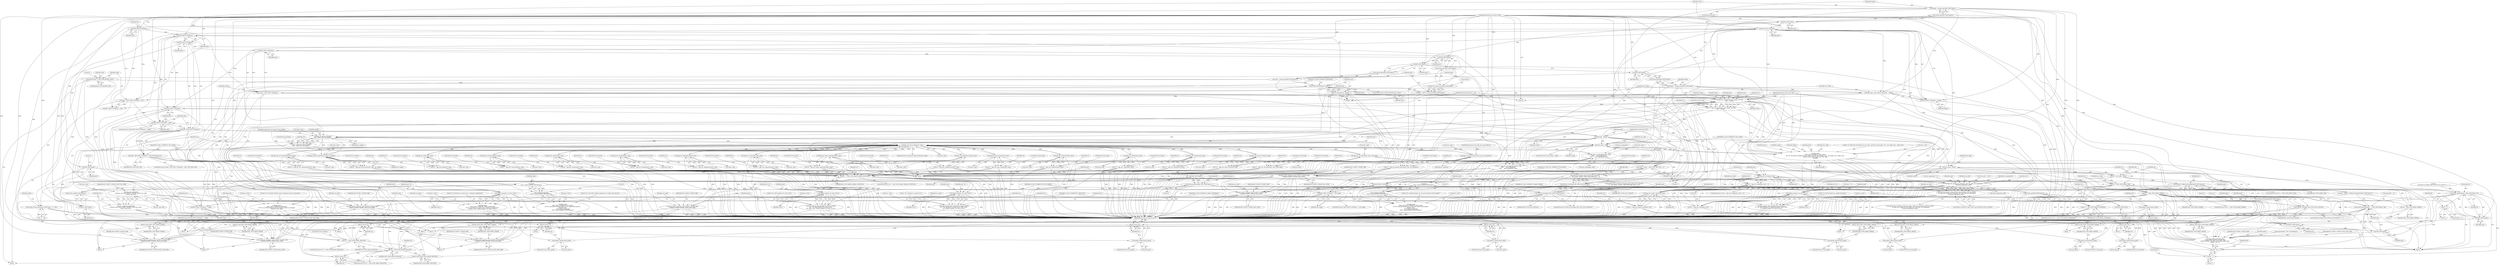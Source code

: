 digraph "0_frr_943d595a018e69b550db08cccba1d0778a86705a@API" {
"1000264" [label="(Call,length = stream_getc(BGP_INPUT(peer)))"];
"1000266" [label="(Call,stream_getc(BGP_INPUT(peer)))"];
"1000267" [label="(Call,BGP_INPUT(peer))"];
"1000220" [label="(Call,BGP_INPUT(peer))"];
"1000215" [label="(Call,BGP_INPUT(peer))"];
"1000208" [label="(Call,BGP_INPUT_PNT(peer))"];
"1000183" [label="(Call,BGP_INPUT_PNT(peer))"];
"1000175" [label="(Call,BGP_INPUT_PNT(peer))"];
"1000293" [label="(Call,BGP_INPUT_PNT(peer))"];
"1000261" [label="(Call,BGP_INPUT(peer))"];
"1000134" [label="(MethodParameterIn,struct peer *peer)"];
"1000636" [label="(Call,BGP_INPUT_PNT(peer))"];
"1000571" [label="(Call,bgp_notify_send(peer, BGP_NOTIFY_UPDATE_ERR,\n\t\t\t\t\tBGP_NOTIFY_UPDATE_MAL_ATTR))"];
"1000535" [label="(Call,bgp_attr_encap(type, peer, length, attr, flag,\n\t\t\t\t\t     startp))"];
"1000287" [label="(Call,SET_BITMAP(seen, type))"];
"1000270" [label="(Call,CHECK_BITMAP(seen, type))"];
"1000163" [label="(Call,memset(seen, 0, BGP_ATTR_BITMAP_SIZE))"];
"1000217" [label="(Call,type = stream_getc(BGP_INPUT(peer)))"];
"1000219" [label="(Call,stream_getc(BGP_INPUT(peer)))"];
"1000258" [label="(Call,length = stream_getw(BGP_INPUT(peer)))"];
"1000260" [label="(Call,stream_getw(BGP_INPUT(peer)))"];
"1000264" [label="(Call,length = stream_getc(BGP_INPUT(peer)))"];
"1000135" [label="(MethodParameterIn,struct attr *attr)"];
"1000255" [label="(Call,CHECK_FLAG(flag, BGP_ATTR_FLAG_EXTLEN))"];
"1000224" [label="(Call,CHECK_FLAG(flag, BGP_ATTR_FLAG_EXTLEN))"];
"1000210" [label="(Call,flag = 0xF0 & stream_getc(BGP_INPUT(peer)))"];
"1000212" [label="(Call,0xF0 & stream_getc(BGP_INPUT(peer)))"];
"1000214" [label="(Call,stream_getc(BGP_INPUT(peer)))"];
"1000206" [label="(Call,startp = BGP_INPUT_PNT(peer))"];
"1000228" [label="(Call,endp - startp)"];
"1000181" [label="(Call,endp - BGP_INPUT_PNT(peer))"];
"1000174" [label="(Call,BGP_INPUT_PNT(peer) < endp)"];
"1000167" [label="(Call,endp = BGP_INPUT_PNT(peer) + size)"];
"1000170" [label="(Call,BGP_INPUT_PNT(peer))"];
"1000136" [label="(MethodParameterIn,bgp_size_t size)"];
"1000297" [label="(Call,attr_endp > endp)"];
"1000290" [label="(Call,attr_endp = BGP_INPUT_PNT(peer) + length)"];
"1000180" [label="(Call,endp - BGP_INPUT_PNT(peer) < BGP_ATTR_MIN_LEN)"];
"1000227" [label="(Call,(endp - startp) < (BGP_ATTR_MIN_LEN + 1))"];
"1000223" [label="(Call,CHECK_FLAG(flag, BGP_ATTR_FLAG_EXTLEN)\n\t\t    && ((endp - startp) < (BGP_ATTR_MIN_LEN + 1)))"];
"1000231" [label="(Call,BGP_ATTR_MIN_LEN + 1)"];
"1000195" [label="(Call,endp\n\t\t\t\t\t\t- stream_pnt(BGP_INPUT(peer)))"];
"1000193" [label="(Call,(unsigned long)(endp\n\t\t\t\t\t\t- stream_pnt(BGP_INPUT(peer))))"];
"1000187" [label="(Call,flog_warn(\n\t\t\t\tEC_BGP_ATTRIBUTE_TOO_SMALL,\n\t\t\t\t\"%s: error BGP attribute length %lu is smaller than min len\",\n\t\t\t\tpeer->host,\n\t\t\t\t(unsigned long)(endp\n\t\t\t\t\t\t- stream_pnt(BGP_INPUT(peer)))))"];
"1000243" [label="(Call,endp\n\t\t\t\t\t\t- stream_pnt(BGP_INPUT(peer)))"];
"1000241" [label="(Call,(unsigned long)(endp\n\t\t\t\t\t\t- stream_pnt(BGP_INPUT(peer))))"];
"1000235" [label="(Call,flog_warn(\n\t\t\t\tEC_BGP_EXT_ATTRIBUTE_TOO_SMALL,\n\t\t\t\t\"%s: Extended length set, but just %lu bytes of attr header\",\n\t\t\t\tpeer->host,\n\t\t\t\t(unsigned long)(endp\n\t\t\t\t\t\t- stream_pnt(BGP_INPUT(peer)))))"];
"1000353" [label="(Call,attr_endp - startp)"];
"1000351" [label="(Call,atl = attr_endp - startp)"];
"1000359" [label="(Call,MIN(atl, STREAM_READABLE(BGP_INPUT(peer))))"];
"1000357" [label="(Call,ndl = MIN(atl, STREAM_READABLE(BGP_INPUT(peer))))"];
"1000364" [label="(Call,stream_get(&ndata[lfl + 1], BGP_INPUT(peer), ndl))"];
"1000374" [label="(Call,bgp_notify_send_with_data(\n\t\t\t\tpeer, BGP_NOTIFY_UPDATE_ERR,\n\t\t\t\tBGP_NOTIFY_UPDATE_ATTR_LENG_ERR, ndata,\n\t\t\t\tndl + lfl + 1))"];
"1000379" [label="(Call,ndl + lfl + 1)"];
"1000533" [label="(Call,ret = bgp_attr_encap(type, peer, length, attr, flag,\n\t\t\t\t\t     startp))"];
"1000567" [label="(Call,ret == BGP_ATTR_PARSE_ERROR_NOTIFYPLS)"];
"1000579" [label="(Call,ret == BGP_ATTR_PARSE_EOR)"];
"1000588" [label="(Return,return ret;)"];
"1000591" [label="(Call,ret == BGP_ATTR_PARSE_ERROR)"];
"1000204" [label="(Return,return BGP_ATTR_PARSE_ERROR;)"];
"1000252" [label="(Return,return BGP_ATTR_PARSE_ERROR;)"];
"1000285" [label="(Return,return BGP_ATTR_PARSE_ERROR;)"];
"1000384" [label="(Return,return BGP_ATTR_PARSE_ERROR;)"];
"1000575" [label="(Call,ret = BGP_ATTR_PARSE_ERROR)"];
"1000610" [label="(Return,return ret;)"];
"1000613" [label="(Call,ret == BGP_ATTR_PARSE_WITHDRAW)"];
"1000632" [label="(Return,return ret;)"];
"1000659" [label="(Return,return BGP_ATTR_PARSE_ERROR;)"];
"1000686" [label="(Return,return BGP_ATTR_PARSE_ERROR;)"];
"1000729" [label="(Return,return BGP_ATTR_PARSE_ERROR;)"];
"1000200" [label="(Call,bgp_notify_send(peer, BGP_NOTIFY_UPDATE_ERR,\n\t\t\t\t\tBGP_NOTIFY_UPDATE_ATTR_LENG_ERR))"];
"1000248" [label="(Call,bgp_notify_send(peer, BGP_NOTIFY_UPDATE_ERR,\n\t\t\t\t\tBGP_NOTIFY_UPDATE_ATTR_LENG_ERR))"];
"1000281" [label="(Call,bgp_notify_send(peer, BGP_NOTIFY_UPDATE_ERR,\n\t\t\t\t\tBGP_NOTIFY_UPDATE_MAL_ATTR))"];
"1000198" [label="(Call,BGP_INPUT(peer))"];
"1000197" [label="(Call,stream_pnt(BGP_INPUT(peer)))"];
"1000322" [label="(Call,CHECK_FLAG(flag, BGP_ATTR_FLAG_EXTLEN))"];
"1000274" [label="(Call,flog_warn(\n\t\t\t\tEC_BGP_ATTRIBUTE_REPEATED,\n\t\t\t\t\"%s: error BGP attribute type %d appears twice in a message\",\n\t\t\t\tpeer->host, type))"];
"1000301" [label="(Call,flog_warn(\n\t\t\t\tEC_BGP_ATTRIBUTE_TOO_LARGE,\n\t\t\t\t\"%s: BGP type %d length %d is too large, attribute total length is %d.  attr_endp is %p.  endp is %p\",\n\t\t\t\tpeer->host, type, length, size, attr_endp,\n\t\t\t\tendp))"];
"1000601" [label="(Call,lookup_msg(attr_str, type, NULL))"];
"1000595" [label="(Call,flog_warn(EC_BGP_ATTRIBUTE_PARSE_ERROR,\n\t\t\t\t  \"%s: Attribute %s, parse error\", peer->host,\n\t\t\t\t  lookup_msg(attr_str, type, NULL)))"];
"1000623" [label="(Call,lookup_msg(attr_str, type, NULL))"];
"1000617" [label="(Call,flog_warn(\n\t\t\t\tEC_BGP_ATTRIBUTE_PARSE_WITHDRAW,\n\t\t\t\t\"%s: Attribute %s, parse error - treating as withdrawal\",\n\t\t\t\tpeer->host, lookup_msg(attr_str, type, NULL)))"];
"1000646" [label="(Call,lookup_msg(attr_str, type, NULL))"];
"1000640" [label="(Call,flog_warn(EC_BGP_ATTRIBUTE_FETCH_ERROR,\n\t\t\t\t  \"%s: BGP attribute %s, fetch error\",\n\t\t\t\t  peer->host, lookup_msg(attr_str, type, NULL)))"];
"1000673" [label="(Call,lookup_msg(attr_str, type, NULL))"];
"1000667" [label="(Call,flog_warn(EC_BGP_ATTRIBUTES_MISMATCH,\n\t\t\t  \"%s: BGP attribute %s, length mismatch\", peer->host,\n\t\t\t  lookup_msg(attr_str, type, NULL)))"];
"1000246" [label="(Call,BGP_INPUT(peer))"];
"1000245" [label="(Call,stream_pnt(BGP_INPUT(peer)))"];
"1000292" [label="(Call,BGP_INPUT_PNT(peer) + length)"];
"1000546" [label="(Call,bgp_attr_prefix_sid(length,\n\t\t\t\t\t\t  &attr_args, mp_update))"];
"1000388" [label="(Call,bgp_attr_flag_invalid(&attr_args))"];
"1000394" [label="(Call,bgp_attr_malformed(\n\t\t\t\t&attr_args, BGP_NOTIFY_UPDATE_ATTR_FLAG_ERR,\n\t\t\t\tattr_args.total))"];
"1000392" [label="(Call,ret = bgp_attr_malformed(\n\t\t\t\t&attr_args, BGP_NOTIFY_UPDATE_ATTR_FLAG_ERR,\n\t\t\t\tattr_args.total))"];
"1000402" [label="(Call,ret == BGP_ATTR_PARSE_PROCEED)"];
"1000406" [label="(Return,return ret;)"];
"1000751" [label="(Call,ret != BGP_ATTR_PARSE_PROCEED)"];
"1000754" [label="(Return,return ret;)"];
"1000794" [label="(Return,return BGP_ATTR_PARSE_PROCEED;)"];
"1000414" [label="(Call,bgp_attr_origin(&attr_args))"];
"1000412" [label="(Call,ret = bgp_attr_origin(&attr_args))"];
"1000421" [label="(Call,bgp_attr_aspath(&attr_args))"];
"1000419" [label="(Call,ret = bgp_attr_aspath(&attr_args))"];
"1000428" [label="(Call,bgp_attr_as4_path(&attr_args, &as4_path))"];
"1000426" [label="(Call,ret = bgp_attr_as4_path(&attr_args, &as4_path))"];
"1000585" [label="(Call,aspath_unintern(&as4_path))"];
"1000607" [label="(Call,aspath_unintern(&as4_path))"];
"1000629" [label="(Call,aspath_unintern(&as4_path))"];
"1000656" [label="(Call,aspath_unintern(&as4_path))"];
"1000683" [label="(Call,aspath_unintern(&as4_path))"];
"1000699" [label="(Call,aspath_unintern(&as4_path))"];
"1000726" [label="(Call,aspath_unintern(&as4_path))"];
"1000734" [label="(Call,aspath_unintern(&as4_path))"];
"1000437" [label="(Call,bgp_attr_nexthop(&attr_args))"];
"1000435" [label="(Call,ret = bgp_attr_nexthop(&attr_args))"];
"1000444" [label="(Call,bgp_attr_med(&attr_args))"];
"1000442" [label="(Call,ret = bgp_attr_med(&attr_args))"];
"1000451" [label="(Call,bgp_attr_local_pref(&attr_args))"];
"1000449" [label="(Call,ret = bgp_attr_local_pref(&attr_args))"];
"1000458" [label="(Call,bgp_attr_atomic(&attr_args))"];
"1000456" [label="(Call,ret = bgp_attr_atomic(&attr_args))"];
"1000465" [label="(Call,bgp_attr_aggregator(&attr_args))"];
"1000463" [label="(Call,ret = bgp_attr_aggregator(&attr_args))"];
"1000472" [label="(Call,bgp_attr_as4_aggregator(&attr_args,\n\t\t\t\t\t\t      &as4_aggregator,\n\t\t\t\t\t\t      &as4_aggregator_addr))"];
"1000470" [label="(Call,ret = bgp_attr_as4_aggregator(&attr_args,\n\t\t\t\t\t\t      &as4_aggregator,\n\t\t\t\t\t\t      &as4_aggregator_addr))"];
"1000712" [label="(Call,bgp_attr_munge_as4_attrs(peer, attr, as4_path, as4_aggregator,\n\t\t\t\t\t&as4_aggregator_addr))"];
"1000705" [label="(Call,CHECK_FLAG(attr->flag, ATTR_FLAG_BIT(BGP_ATTR_AS_PATH))\n\t    && bgp_attr_munge_as4_attrs(peer, attr, as4_path, as4_aggregator,\n\t\t\t\t\t&as4_aggregator_addr))"];
"1000720" [label="(Call,bgp_notify_send(peer, BGP_NOTIFY_UPDATE_ERR,\n\t\t\t\tBGP_NOTIFY_UPDATE_MAL_ATTR))"];
"1000747" [label="(Call,bgp_attr_aspath_check(peer, attr))"];
"1000745" [label="(Call,ret = bgp_attr_aspath_check(peer, attr))"];
"1000483" [label="(Call,bgp_attr_community(&attr_args))"];
"1000481" [label="(Call,ret = bgp_attr_community(&attr_args))"];
"1000490" [label="(Call,bgp_attr_large_community(&attr_args))"];
"1000488" [label="(Call,ret = bgp_attr_large_community(&attr_args))"];
"1000497" [label="(Call,bgp_attr_originator_id(&attr_args))"];
"1000495" [label="(Call,ret = bgp_attr_originator_id(&attr_args))"];
"1000504" [label="(Call,bgp_attr_cluster_list(&attr_args))"];
"1000502" [label="(Call,ret = bgp_attr_cluster_list(&attr_args))"];
"1000511" [label="(Call,bgp_mp_reach_parse(&attr_args, mp_update))"];
"1000509" [label="(Call,ret = bgp_mp_reach_parse(&attr_args, mp_update))"];
"1000519" [label="(Call,bgp_mp_unreach_parse(&attr_args, mp_withdraw))"];
"1000517" [label="(Call,ret = bgp_mp_unreach_parse(&attr_args, mp_withdraw))"];
"1000527" [label="(Call,bgp_attr_ext_communities(&attr_args))"];
"1000525" [label="(Call,ret = bgp_attr_ext_communities(&attr_args))"];
"1000555" [label="(Call,bgp_attr_pmsi_tunnel(&attr_args))"];
"1000553" [label="(Call,ret = bgp_attr_pmsi_tunnel(&attr_args))"];
"1000562" [label="(Call,bgp_attr_unknown(&attr_args))"];
"1000560" [label="(Call,ret = bgp_attr_unknown(&attr_args))"];
"1000544" [label="(Call,ret = bgp_attr_prefix_sid(length,\n\t\t\t\t\t\t  &attr_args, mp_update))"];
"1000328" [label="(Call,BGP_INPUT(peer))"];
"1000327" [label="(Call,stream_forward_getp(BGP_INPUT(peer), -(1 + lfl)))"];
"1000339" [label="(Call,BGP_INPUT(peer))"];
"1000334" [label="(Call,stream_get(&ndata[0], BGP_INPUT(peer), 1))"];
"1000342" [label="(Call,stream_get(&ndata[1], BGP_INPUT(peer), lfl))"];
"1000368" [label="(Call,lfl + 1)"];
"1000381" [label="(Call,lfl + 1)"];
"1000347" [label="(Call,BGP_INPUT(peer))"];
"1000362" [label="(Call,BGP_INPUT(peer))"];
"1000361" [label="(Call,STREAM_READABLE(BGP_INPUT(peer)))"];
"1000371" [label="(Call,BGP_INPUT(peer))"];
"1000663" [label="(Call,BGP_INPUT_PNT(peer))"];
"1000662" [label="(Call,BGP_INPUT_PNT(peer) != endp)"];
"1000677" [label="(Call,bgp_notify_send(peer, BGP_NOTIFY_UPDATE_ERR,\n\t\t\t\tBGP_NOTIFY_UPDATE_ATTR_LENG_ERR))"];
"1000692" [label="(Call,bgp_attr_check(peer, attr))"];
"1000689" [label="(Call,(ret = bgp_attr_check(peer, attr)) < 0)"];
"1000690" [label="(Call,ret = bgp_attr_check(peer, attr))"];
"1000702" [label="(Return,return ret;)"];
"1000635" [label="(Call,BGP_INPUT_PNT(peer) != attr_endp)"];
"1000650" [label="(Call,bgp_notify_send(peer, BGP_NOTIFY_UPDATE_ERR,\n\t\t\t\t\tBGP_NOTIFY_UPDATE_ATTR_LENG_ERR))"];
"1000457" [label="(Identifier,ret)"];
"1000195" [label="(Call,endp\n\t\t\t\t\t\t- stream_pnt(BGP_INPUT(peer)))"];
"1000673" [label="(Call,lookup_msg(attr_str, type, NULL))"];
"1000217" [label="(Call,type = stream_getc(BGP_INPUT(peer)))"];
"1000369" [label="(Identifier,lfl)"];
"1000429" [label="(Call,&attr_args)"];
"1000556" [label="(Call,&attr_args)"];
"1000794" [label="(Return,return BGP_ATTR_PARSE_PROCEED;)"];
"1000465" [label="(Call,bgp_attr_aggregator(&attr_args))"];
"1000373" [label="(Identifier,ndl)"];
"1000294" [label="(Identifier,peer)"];
"1000714" [label="(Identifier,attr)"];
"1000395" [label="(Call,&attr_args)"];
"1000667" [label="(Call,flog_warn(EC_BGP_ATTRIBUTES_MISMATCH,\n\t\t\t  \"%s: BGP attribute %s, length mismatch\", peer->host,\n\t\t\t  lookup_msg(attr_str, type, NULL)))"];
"1000562" [label="(Call,bgp_attr_unknown(&attr_args))"];
"1000630" [label="(Call,&as4_path)"];
"1000497" [label="(Call,bgp_attr_originator_id(&attr_args))"];
"1000284" [label="(Identifier,BGP_NOTIFY_UPDATE_MAL_ATTR)"];
"1000219" [label="(Call,stream_getc(BGP_INPUT(peer)))"];
"1000334" [label="(Call,stream_get(&ndata[0], BGP_INPUT(peer), 1))"];
"1000374" [label="(Call,bgp_notify_send_with_data(\n\t\t\t\tpeer, BGP_NOTIFY_UPDATE_ERR,\n\t\t\t\tBGP_NOTIFY_UPDATE_ATTR_LENG_ERR, ndata,\n\t\t\t\tndl + lfl + 1))"];
"1000276" [label="(Literal,\"%s: error BGP attribute type %d appears twice in a message\")"];
"1000204" [label="(Return,return BGP_ATTR_PARSE_ERROR;)"];
"1000290" [label="(Call,attr_endp = BGP_INPUT_PNT(peer) + length)"];
"1000525" [label="(Call,ret = bgp_attr_ext_communities(&attr_args))"];
"1000392" [label="(Call,ret = bgp_attr_malformed(\n\t\t\t\t&attr_args, BGP_NOTIFY_UPDATE_ATTR_FLAG_ERR,\n\t\t\t\tattr_args.total))"];
"1000291" [label="(Identifier,attr_endp)"];
"1000690" [label="(Call,ret = bgp_attr_check(peer, attr))"];
"1000384" [label="(Return,return BGP_ATTR_PARSE_ERROR;)"];
"1000613" [label="(Call,ret == BGP_ATTR_PARSE_WITHDRAW)"];
"1000547" [label="(Identifier,length)"];
"1000458" [label="(Call,bgp_attr_atomic(&attr_args))"];
"1000464" [label="(Identifier,ret)"];
"1000447" [label="(ControlStructure,break;)"];
"1000579" [label="(Call,ret == BGP_ATTR_PARSE_EOR)"];
"1000581" [label="(Identifier,BGP_ATTR_PARSE_EOR)"];
"1000254" [label="(ControlStructure,if (CHECK_FLAG(flag, BGP_ATTR_FLAG_EXTLEN)))"];
"1000624" [label="(Identifier,attr_str)"];
"1000589" [label="(Identifier,ret)"];
"1000523" [label="(ControlStructure,break;)"];
"1000296" [label="(ControlStructure,if (attr_endp > endp))"];
"1000236" [label="(Identifier,EC_BGP_EXT_ATTRIBUTE_TOO_SMALL)"];
"1000526" [label="(Identifier,ret)"];
"1000682" [label="(Identifier,as4_path)"];
"1000211" [label="(Identifier,flag)"];
"1000493" [label="(ControlStructure,break;)"];
"1000323" [label="(Identifier,flag)"];
"1000353" [label="(Call,attr_endp - startp)"];
"1000704" [label="(ControlStructure,if (CHECK_FLAG(attr->flag, ATTR_FLAG_BIT(BGP_ATTR_AS_PATH))\n\t    && bgp_attr_munge_as4_attrs(peer, attr, as4_path, as4_aggregator,\n\t\t\t\t\t&as4_aggregator_addr)))"];
"1000560" [label="(Call,ret = bgp_attr_unknown(&attr_args))"];
"1000699" [label="(Call,aspath_unintern(&as4_path))"];
"1000642" [label="(Literal,\"%s: BGP attribute %s, fetch error\")"];
"1000383" [label="(Literal,1)"];
"1000358" [label="(Identifier,ndl)"];
"1000337" [label="(Identifier,ndata)"];
"1000566" [label="(ControlStructure,if (ret == BGP_ATTR_PARSE_ERROR_NOTIFYPLS))"];
"1000629" [label="(Call,aspath_unintern(&as4_path))"];
"1000222" [label="(ControlStructure,if (CHECK_FLAG(flag, BGP_ATTR_FLAG_EXTLEN)\n\t\t    && ((endp - startp) < (BGP_ATTR_MIN_LEN + 1))))"];
"1000729" [label="(Return,return BGP_ATTR_PARSE_ERROR;)"];
"1000370" [label="(Literal,1)"];
"1000376" [label="(Identifier,BGP_NOTIFY_UPDATE_ERR)"];
"1000649" [label="(Identifier,NULL)"];
"1000659" [label="(Return,return BGP_ATTR_PARSE_ERROR;)"];
"1000314" [label="(Identifier,ndata)"];
"1000502" [label="(Call,ret = bgp_attr_cluster_list(&attr_args))"];
"1000706" [label="(Call,CHECK_FLAG(attr->flag, ATTR_FLAG_BIT(BGP_ATTR_AS_PATH)))"];
"1000675" [label="(Identifier,type)"];
"1000168" [label="(Identifier,endp)"];
"1000693" [label="(Identifier,peer)"];
"1000268" [label="(Identifier,peer)"];
"1000414" [label="(Call,bgp_attr_origin(&attr_args))"];
"1000234" [label="(Block,)"];
"1000577" [label="(Identifier,BGP_ATTR_PARSE_ERROR)"];
"1000249" [label="(Identifier,peer)"];
"1000325" [label="(Literal,2)"];
"1000515" [label="(ControlStructure,break;)"];
"1000503" [label="(Identifier,ret)"];
"1000233" [label="(Literal,1)"];
"1000159" [label="(Call,as4_aggregator = 0)"];
"1000241" [label="(Call,(unsigned long)(endp\n\t\t\t\t\t\t- stream_pnt(BGP_INPUT(peer))))"];
"1000252" [label="(Return,return BGP_ATTR_PARSE_ERROR;)"];
"1000546" [label="(Call,bgp_attr_prefix_sid(length,\n\t\t\t\t\t\t  &attr_args, mp_update))"];
"1000712" [label="(Call,bgp_attr_munge_as4_attrs(peer, attr, as4_path, as4_aggregator,\n\t\t\t\t\t&as4_aggregator_addr))"];
"1000335" [label="(Call,&ndata[0])"];
"1000470" [label="(Call,ret = bgp_attr_as4_aggregator(&attr_args,\n\t\t\t\t\t\t      &as4_aggregator,\n\t\t\t\t\t\t      &as4_aggregator_addr))"];
"1000436" [label="(Identifier,ret)"];
"1000530" [label="(ControlStructure,break;)"];
"1000412" [label="(Call,ret = bgp_attr_origin(&attr_args))"];
"1000445" [label="(Call,&attr_args)"];
"1000665" [label="(Identifier,endp)"];
"1000490" [label="(Call,bgp_attr_large_community(&attr_args))"];
"1000282" [label="(Identifier,peer)"];
"1000713" [label="(Identifier,peer)"];
"1000260" [label="(Call,stream_getw(BGP_INPUT(peer)))"];
"1000228" [label="(Call,endp - startp)"];
"1000245" [label="(Call,stream_pnt(BGP_INPUT(peer)))"];
"1000528" [label="(Call,&attr_args)"];
"1000340" [label="(Identifier,peer)"];
"1000216" [label="(Identifier,peer)"];
"1000394" [label="(Call,bgp_attr_malformed(\n\t\t\t\t&attr_args, BGP_NOTIFY_UPDATE_ATTR_FLAG_ERR,\n\t\t\t\tattr_args.total))"];
"1000686" [label="(Return,return BGP_ATTR_PARSE_ERROR;)"];
"1000409" [label="(Identifier,type)"];
"1000483" [label="(Call,bgp_attr_community(&attr_args))"];
"1000311" [label="(Identifier,endp)"];
"1000538" [label="(Identifier,length)"];
"1000270" [label="(Call,CHECK_BITMAP(seen, type))"];
"1000537" [label="(Identifier,peer)"];
"1000514" [label="(Identifier,mp_update)"];
"1000213" [label="(Literal,0xF0)"];
"1000308" [label="(Identifier,length)"];
"1000594" [label="(Block,)"];
"1000608" [label="(Call,&as4_path)"];
"1000725" [label="(Identifier,as4_path)"];
"1000212" [label="(Call,0xF0 & stream_getc(BGP_INPUT(peer)))"];
"1000292" [label="(Call,BGP_INPUT_PNT(peer) + length)"];
"1000643" [label="(Call,peer->host)"];
"1000184" [label="(Identifier,peer)"];
"1000223" [label="(Call,CHECK_FLAG(flag, BGP_ATTR_FLAG_EXTLEN)\n\t\t    && ((endp - startp) < (BGP_ATTR_MIN_LEN + 1)))"];
"1000795" [label="(Identifier,BGP_ATTR_PARSE_PROCEED)"];
"1000611" [label="(Identifier,ret)"];
"1000511" [label="(Call,bgp_mp_reach_parse(&attr_args, mp_update))"];
"1000726" [label="(Call,aspath_unintern(&as4_path))"];
"1000796" [label="(MethodReturn,bgp_attr_parse_ret_t)"];
"1000452" [label="(Call,&attr_args)"];
"1000652" [label="(Identifier,BGP_NOTIFY_UPDATE_ERR)"];
"1000205" [label="(Identifier,BGP_ATTR_PARSE_ERROR)"];
"1000637" [label="(Identifier,peer)"];
"1000661" [label="(ControlStructure,if (BGP_INPUT_PNT(peer) != endp))"];
"1000287" [label="(Call,SET_BITMAP(seen, type))"];
"1000592" [label="(Identifier,ret)"];
"1000730" [label="(Identifier,BGP_ATTR_PARSE_ERROR)"];
"1000744" [label="(Block,)"];
"1000185" [label="(Identifier,BGP_ATTR_MIN_LEN)"];
"1000351" [label="(Call,atl = attr_endp - startp)"];
"1000605" [label="(ControlStructure,if (as4_path))"];
"1000218" [label="(Identifier,type)"];
"1000307" [label="(Identifier,type)"];
"1000687" [label="(Identifier,BGP_ATTR_PARSE_ERROR)"];
"1000628" [label="(Identifier,as4_path)"];
"1000535" [label="(Call,bgp_attr_encap(type, peer, length, attr, flag,\n\t\t\t\t\t     startp))"];
"1000602" [label="(Identifier,attr_str)"];
"1000568" [label="(Identifier,ret)"];
"1000708" [label="(Identifier,attr)"];
"1000295" [label="(Identifier,length)"];
"1000363" [label="(Identifier,peer)"];
"1000498" [label="(Call,&attr_args)"];
"1000420" [label="(Identifier,ret)"];
"1000482" [label="(Identifier,ret)"];
"1000375" [label="(Identifier,peer)"];
"1000481" [label="(Call,ret = bgp_attr_community(&attr_args))"];
"1000167" [label="(Call,endp = BGP_INPUT_PNT(peer) + size)"];
"1000172" [label="(Identifier,size)"];
"1000300" [label="(Block,)"];
"1000190" [label="(Call,peer->host)"];
"1000751" [label="(Call,ret != BGP_ATTR_PARSE_PROCEED)"];
"1000735" [label="(Call,&as4_path)"];
"1000512" [label="(Call,&attr_args)"];
"1000647" [label="(Identifier,attr_str)"];
"1000193" [label="(Call,(unsigned long)(endp\n\t\t\t\t\t\t- stream_pnt(BGP_INPUT(peer))))"];
"1000182" [label="(Identifier,endp)"];
"1000732" [label="(Identifier,as4_path)"];
"1000618" [label="(Identifier,EC_BGP_ATTRIBUTE_PARSE_WITHDRAW)"];
"1000633" [label="(Identifier,ret)"];
"1000747" [label="(Call,bgp_attr_aspath_check(peer, attr))"];
"1000657" [label="(Call,&as4_path)"];
"1000527" [label="(Call,bgp_attr_ext_communities(&attr_args))"];
"1000367" [label="(Identifier,ndata)"];
"1000342" [label="(Call,stream_get(&ndata[1], BGP_INPUT(peer), lfl))"];
"1000717" [label="(Call,&as4_aggregator_addr)"];
"1000491" [label="(Call,&attr_args)"];
"1000551" [label="(ControlStructure,break;)"];
"1000612" [label="(ControlStructure,if (ret == BGP_ATTR_PARSE_WITHDRAW))"];
"1000691" [label="(Identifier,ret)"];
"1000225" [label="(Identifier,flag)"];
"1000433" [label="(ControlStructure,break;)"];
"1000510" [label="(Identifier,ret)"];
"1000578" [label="(ControlStructure,if (ret == BGP_ATTR_PARSE_EOR))"];
"1000641" [label="(Identifier,EC_BGP_ATTRIBUTE_FETCH_ERROR)"];
"1000348" [label="(Identifier,peer)"];
"1000288" [label="(Identifier,seen)"];
"1000250" [label="(Identifier,BGP_NOTIFY_UPDATE_ERR)"];
"1000700" [label="(Call,&as4_path)"];
"1000745" [label="(Call,ret = bgp_attr_aspath_check(peer, attr))"];
"1000382" [label="(Identifier,lfl)"];
"1000341" [label="(Literal,1)"];
"1000695" [label="(Literal,0)"];
"1000188" [label="(Identifier,EC_BGP_ATTRIBUTE_TOO_SMALL)"];
"1000616" [label="(Block,)"];
"1000678" [label="(Identifier,peer)"];
"1000486" [label="(ControlStructure,break;)"];
"1000301" [label="(Call,flog_warn(\n\t\t\t\tEC_BGP_ATTRIBUTE_TOO_LARGE,\n\t\t\t\t\"%s: BGP type %d length %d is too large, attribute total length is %d.  attr_endp is %p.  endp is %p\",\n\t\t\t\tpeer->host, type, length, size, attr_endp,\n\t\t\t\tendp))"];
"1000298" [label="(Identifier,attr_endp)"];
"1000604" [label="(Identifier,NULL)"];
"1000748" [label="(Identifier,peer)"];
"1000206" [label="(Call,startp = BGP_INPUT_PNT(peer))"];
"1000237" [label="(Literal,\"%s: Extended length set, but just %lu bytes of attr header\")"];
"1000541" [label="(Identifier,startp)"];
"1000544" [label="(Call,ret = bgp_attr_prefix_sid(length,\n\t\t\t\t\t\t  &attr_args, mp_update))"];
"1000257" [label="(Identifier,BGP_ATTR_FLAG_EXTLEN)"];
"1000265" [label="(Identifier,length)"];
"1000181" [label="(Call,endp - BGP_INPUT_PNT(peer))"];
"1000620" [label="(Call,peer->host)"];
"1000740" [label="(Identifier,attr)"];
"1000243" [label="(Call,endp\n\t\t\t\t\t\t- stream_pnt(BGP_INPUT(peer)))"];
"1000424" [label="(ControlStructure,break;)"];
"1000137" [label="(MethodParameterIn,struct bgp_nlri *mp_update)"];
"1000752" [label="(Identifier,ret)"];
"1000507" [label="(ControlStructure,break;)"];
"1000319" [label="(Call,lfl =\n\t\t\t\tCHECK_FLAG(flag, BGP_ATTR_FLAG_EXTLEN) ? 2 : 1)"];
"1000586" [label="(Call,&as4_path)"];
"1000343" [label="(Call,&ndata[1])"];
"1000715" [label="(Identifier,as4_path)"];
"1000703" [label="(Identifier,ret)"];
"1000210" [label="(Call,flag = 0xF0 & stream_getc(BGP_INPUT(peer)))"];
"1000391" [label="(Block,)"];
"1000519" [label="(Call,bgp_mp_unreach_parse(&attr_args, mp_withdraw))"];
"1000421" [label="(Call,bgp_attr_aspath(&attr_args))"];
"1000403" [label="(Identifier,ret)"];
"1000702" [label="(Return,return ret;)"];
"1000261" [label="(Call,BGP_INPUT(peer))"];
"1000650" [label="(Call,bgp_notify_send(peer, BGP_NOTIFY_UPDATE_ERR,\n\t\t\t\t\tBGP_NOTIFY_UPDATE_ATTR_LENG_ERR))"];
"1000208" [label="(Call,BGP_INPUT_PNT(peer))"];
"1000749" [label="(Identifier,attr)"];
"1000163" [label="(Call,memset(seen, 0, BGP_ATTR_BITMAP_SIZE))"];
"1000603" [label="(Identifier,type)"];
"1000196" [label="(Identifier,endp)"];
"1000588" [label="(Return,return ret;)"];
"1000360" [label="(Identifier,atl)"];
"1000355" [label="(Identifier,startp)"];
"1000720" [label="(Call,bgp_notify_send(peer, BGP_NOTIFY_UPDATE_ERR,\n\t\t\t\tBGP_NOTIFY_UPDATE_MAL_ATTR))"];
"1000545" [label="(Identifier,ret)"];
"1000378" [label="(Identifier,ndata)"];
"1000313" [label="(Call,memset(ndata, 0x00, sizeof(ndata)))"];
"1000405" [label="(ControlStructure,continue;)"];
"1000684" [label="(Call,&as4_path)"];
"1000473" [label="(Call,&attr_args)"];
"1000442" [label="(Call,ret = bgp_attr_med(&attr_args))"];
"1000289" [label="(Identifier,type)"];
"1000534" [label="(Identifier,ret)"];
"1000669" [label="(Literal,\"%s: BGP attribute %s, length mismatch\")"];
"1000540" [label="(Identifier,flag)"];
"1000505" [label="(Call,&attr_args)"];
"1000310" [label="(Identifier,attr_endp)"];
"1000500" [label="(ControlStructure,break;)"];
"1000136" [label="(MethodParameterIn,bgp_size_t size)"];
"1000134" [label="(MethodParameterIn,struct peer *peer)"];
"1000573" [label="(Identifier,BGP_NOTIFY_UPDATE_ERR)"];
"1000668" [label="(Identifier,EC_BGP_ATTRIBUTES_MISMATCH)"];
"1000440" [label="(ControlStructure,break;)"];
"1000664" [label="(Identifier,peer)"];
"1000155" [label="(Call,*as4_path = NULL)"];
"1000345" [label="(Identifier,ndata)"];
"1000293" [label="(Call,BGP_INPUT_PNT(peer))"];
"1000656" [label="(Call,aspath_unintern(&as4_path))"];
"1000422" [label="(Call,&attr_args)"];
"1000461" [label="(ControlStructure,break;)"];
"1000413" [label="(Identifier,ret)"];
"1000509" [label="(Call,ret = bgp_mp_reach_parse(&attr_args, mp_update))"];
"1000625" [label="(Identifier,type)"];
"1000584" [label="(Identifier,as4_path)"];
"1000354" [label="(Identifier,attr_endp)"];
"1000357" [label="(Call,ndl = MIN(atl, STREAM_READABLE(BGP_INPUT(peer))))"];
"1000259" [label="(Identifier,length)"];
"1000569" [label="(Identifier,BGP_ATTR_PARSE_ERROR_NOTIFYPLS)"];
"1000663" [label="(Call,BGP_INPUT_PNT(peer))"];
"1000536" [label="(Identifier,type)"];
"1000186" [label="(Block,)"];
"1000646" [label="(Call,lookup_msg(attr_str, type, NULL))"];
"1000410" [label="(Block,)"];
"1000404" [label="(Identifier,BGP_ATTR_PARSE_PROCEED)"];
"1000281" [label="(Call,bgp_notify_send(peer, BGP_NOTIFY_UPDATE_ERR,\n\t\t\t\t\tBGP_NOTIFY_UPDATE_MAL_ATTR))"];
"1000555" [label="(Call,bgp_attr_pmsi_tunnel(&attr_args))"];
"1000572" [label="(Identifier,peer)"];
"1000614" [label="(Identifier,ret)"];
"1000207" [label="(Identifier,startp)"];
"1000273" [label="(Block,)"];
"1000407" [label="(Identifier,ret)"];
"1000632" [label="(Return,return ret;)"];
"1000660" [label="(Identifier,BGP_ATTR_PARSE_ERROR)"];
"1000368" [label="(Call,lfl + 1)"];
"1000676" [label="(Identifier,NULL)"];
"1000548" [label="(Call,&attr_args)"];
"1000321" [label="(Call,CHECK_FLAG(flag, BGP_ATTR_FLAG_EXTLEN) ? 2 : 1)"];
"1000176" [label="(Identifier,peer)"];
"1000617" [label="(Call,flog_warn(\n\t\t\t\tEC_BGP_ATTRIBUTE_PARSE_WITHDRAW,\n\t\t\t\t\"%s: Attribute %s, parse error - treating as withdrawal\",\n\t\t\t\tpeer->host, lookup_msg(attr_str, type, NULL)))"];
"1000466" [label="(Call,&attr_args)"];
"1000361" [label="(Call,STREAM_READABLE(BGP_INPUT(peer)))"];
"1000681" [label="(ControlStructure,if (as4_path))"];
"1000561" [label="(Identifier,ret)"];
"1000139" [label="(Block,)"];
"1000171" [label="(Identifier,peer)"];
"1000366" [label="(Call,ndata[lfl + 1])"];
"1000655" [label="(Identifier,as4_path)"];
"1000187" [label="(Call,flog_warn(\n\t\t\t\tEC_BGP_ATTRIBUTE_TOO_SMALL,\n\t\t\t\t\"%s: error BGP attribute length %lu is smaller than min len\",\n\t\t\t\tpeer->host,\n\t\t\t\t(unsigned long)(endp\n\t\t\t\t\t\t- stream_pnt(BGP_INPUT(peer)))))"];
"1000200" [label="(Call,bgp_notify_send(peer, BGP_NOTIFY_UPDATE_ERR,\n\t\t\t\t\tBGP_NOTIFY_UPDATE_ATTR_LENG_ERR))"];
"1000697" [label="(ControlStructure,if (as4_path))"];
"1000635" [label="(Call,BGP_INPUT_PNT(peer) != attr_endp)"];
"1000232" [label="(Identifier,BGP_ATTR_MIN_LEN)"];
"1000238" [label="(Call,peer->host)"];
"1000221" [label="(Identifier,peer)"];
"1000597" [label="(Literal,\"%s: Attribute %s, parse error\")"];
"1000696" [label="(Block,)"];
"1000606" [label="(Identifier,as4_path)"];
"1000755" [label="(Identifier,ret)"];
"1000359" [label="(Call,MIN(atl, STREAM_READABLE(BGP_INPUT(peer))))"];
"1000255" [label="(Call,CHECK_FLAG(flag, BGP_ATTR_FLAG_EXTLEN))"];
"1000456" [label="(Call,ret = bgp_attr_atomic(&attr_args))"];
"1000567" [label="(Call,ret == BGP_ATTR_PARSE_ERROR_NOTIFYPLS)"];
"1000431" [label="(Call,&as4_path)"];
"1000585" [label="(Call,aspath_unintern(&as4_path))"];
"1000662" [label="(Call,BGP_INPUT_PNT(peer) != endp)"];
"1000694" [label="(Identifier,attr)"];
"1000753" [label="(Identifier,BGP_ATTR_PARSE_PROCEED)"];
"1000553" [label="(Call,ret = bgp_attr_pmsi_tunnel(&attr_args))"];
"1000372" [label="(Identifier,peer)"];
"1000274" [label="(Call,flog_warn(\n\t\t\t\tEC_BGP_ATTRIBUTE_REPEATED,\n\t\t\t\t\"%s: error BGP attribute type %d appears twice in a message\",\n\t\t\t\tpeer->host, type))"];
"1000443" [label="(Identifier,ret)"];
"1000721" [label="(Identifier,peer)"];
"1000533" [label="(Call,ret = bgp_attr_encap(type, peer, length, attr, flag,\n\t\t\t\t\t     startp))"];
"1000402" [label="(Call,ret == BGP_ATTR_PARSE_PROCEED)"];
"1000322" [label="(Call,CHECK_FLAG(flag, BGP_ATTR_FLAG_EXTLEN))"];
"1000170" [label="(Call,BGP_INPUT_PNT(peer))"];
"1000727" [label="(Call,&as4_path)"];
"1000750" [label="(ControlStructure,if (ret != BGP_ATTR_PARSE_PROCEED))"];
"1000209" [label="(Identifier,peer)"];
"1000235" [label="(Call,flog_warn(\n\t\t\t\tEC_BGP_EXT_ATTRIBUTE_TOO_SMALL,\n\t\t\t\t\"%s: Extended length set, but just %lu bytes of attr header\",\n\t\t\t\tpeer->host,\n\t\t\t\t(unsigned long)(endp\n\t\t\t\t\t\t- stream_pnt(BGP_INPUT(peer)))))"];
"1000262" [label="(Identifier,peer)"];
"1000719" [label="(Block,)"];
"1000674" [label="(Identifier,attr_str)"];
"1000716" [label="(Identifier,as4_aggregator)"];
"1000634" [label="(ControlStructure,if (BGP_INPUT_PNT(peer) != attr_endp))"];
"1000215" [label="(Call,BGP_INPUT(peer))"];
"1000198" [label="(Call,BGP_INPUT(peer))"];
"1000231" [label="(Call,BGP_ATTR_MIN_LEN + 1)"];
"1000495" [label="(Call,ret = bgp_attr_originator_id(&attr_args))"];
"1000639" [label="(Block,)"];
"1000230" [label="(Identifier,startp)"];
"1000347" [label="(Call,BGP_INPUT(peer))"];
"1000623" [label="(Call,lookup_msg(attr_str, type, NULL))"];
"1000349" [label="(Identifier,lfl)"];
"1000468" [label="(ControlStructure,break;)"];
"1000653" [label="(Identifier,BGP_NOTIFY_UPDATE_ATTR_LENG_ERR)"];
"1000297" [label="(Call,attr_endp > endp)"];
"1000683" [label="(Call,aspath_unintern(&as4_path))"];
"1000598" [label="(Call,peer->host)"];
"1000135" [label="(MethodParameterIn,struct attr *attr)"];
"1000220" [label="(Call,BGP_INPUT(peer))"];
"1000201" [label="(Identifier,peer)"];
"1000189" [label="(Literal,\"%s: error BGP attribute length %lu is smaller than min len\")"];
"1000269" [label="(ControlStructure,if (CHECK_BITMAP(seen, type)))"];
"1000438" [label="(Call,&attr_args)"];
"1000698" [label="(Identifier,as4_path)"];
"1000175" [label="(Call,BGP_INPUT_PNT(peer))"];
"1000275" [label="(Identifier,EC_BGP_ATTRIBUTE_REPEATED)"];
"1000489" [label="(Identifier,ret)"];
"1000504" [label="(Call,bgp_attr_cluster_list(&attr_args))"];
"1000179" [label="(ControlStructure,if (endp - BGP_INPUT_PNT(peer) < BGP_ATTR_MIN_LEN))"];
"1000651" [label="(Identifier,peer)"];
"1000271" [label="(Identifier,seen)"];
"1000224" [label="(Call,CHECK_FLAG(flag, BGP_ATTR_FLAG_EXTLEN))"];
"1000398" [label="(Call,attr_args.total)"];
"1000166" [label="(Identifier,BGP_ATTR_BITMAP_SIZE)"];
"1000419" [label="(Call,ret = bgp_attr_aspath(&attr_args))"];
"1000627" [label="(ControlStructure,if (as4_path))"];
"1000654" [label="(ControlStructure,if (as4_path))"];
"1000178" [label="(Block,)"];
"1000607" [label="(Call,aspath_unintern(&as4_path))"];
"1000734" [label="(Call,aspath_unintern(&as4_path))"];
"1000591" [label="(Call,ret == BGP_ATTR_PARSE_ERROR)"];
"1000596" [label="(Identifier,EC_BGP_ATTRIBUTE_PARSE_ERROR)"];
"1000724" [label="(ControlStructure,if (as4_path))"];
"1000303" [label="(Literal,\"%s: BGP type %d length %d is too large, attribute total length is %d.  attr_endp is %p.  endp is %p\")"];
"1000304" [label="(Call,peer->host)"];
"1000247" [label="(Identifier,peer)"];
"1000283" [label="(Identifier,BGP_NOTIFY_UPDATE_ERR)"];
"1000576" [label="(Identifier,ret)"];
"1000626" [label="(Identifier,NULL)"];
"1000722" [label="(Identifier,BGP_NOTIFY_UPDATE_ERR)"];
"1000484" [label="(Call,&attr_args)"];
"1000570" [label="(Block,)"];
"1000227" [label="(Call,(endp - startp) < (BGP_ATTR_MIN_LEN + 1))"];
"1000615" [label="(Identifier,BGP_ATTR_PARSE_WITHDRAW)"];
"1000387" [label="(ControlStructure,if (bgp_attr_flag_invalid(&attr_args)))"];
"1000169" [label="(Call,BGP_INPUT_PNT(peer) + size)"];
"1000542" [label="(ControlStructure,break;)"];
"1000328" [label="(Call,BGP_INPUT(peer))"];
"1000593" [label="(Identifier,BGP_ATTR_PARSE_ERROR)"];
"1000397" [label="(Identifier,BGP_NOTIFY_UPDATE_ATTR_FLAG_ERR)"];
"1000679" [label="(Identifier,BGP_NOTIFY_UPDATE_ERR)"];
"1000463" [label="(Call,ret = bgp_attr_aggregator(&attr_args))"];
"1000377" [label="(Identifier,BGP_NOTIFY_UPDATE_ATTR_LENG_ERR)"];
"1000595" [label="(Call,flog_warn(EC_BGP_ATTRIBUTE_PARSE_ERROR,\n\t\t\t\t  \"%s: Attribute %s, parse error\", peer->host,\n\t\t\t\t  lookup_msg(attr_str, type, NULL)))"];
"1000177" [label="(Identifier,endp)"];
"1000705" [label="(Call,CHECK_FLAG(attr->flag, ATTR_FLAG_BIT(BGP_ATTR_AS_PATH))\n\t    && bgp_attr_munge_as4_attrs(peer, attr, as4_path, as4_aggregator,\n\t\t\t\t\t&as4_aggregator_addr))"];
"1000272" [label="(Identifier,type)"];
"1000248" [label="(Call,bgp_notify_send(peer, BGP_NOTIFY_UPDATE_ERR,\n\t\t\t\t\tBGP_NOTIFY_UPDATE_ATTR_LENG_ERR))"];
"1000329" [label="(Identifier,peer)"];
"1000385" [label="(Identifier,BGP_ATTR_PARSE_ERROR)"];
"1000251" [label="(Identifier,BGP_NOTIFY_UPDATE_ATTR_LENG_ERR)"];
"1000488" [label="(Call,ret = bgp_attr_large_community(&attr_args))"];
"1000539" [label="(Identifier,attr)"];
"1000723" [label="(Identifier,BGP_NOTIFY_UPDATE_MAL_ATTR)"];
"1000571" [label="(Call,bgp_notify_send(peer, BGP_NOTIFY_UPDATE_ERR,\n\t\t\t\t\tBGP_NOTIFY_UPDATE_MAL_ATTR))"];
"1000371" [label="(Call,BGP_INPUT(peer))"];
"1000733" [label="(Block,)"];
"1000550" [label="(Identifier,mp_update)"];
"1000558" [label="(ControlStructure,break;)"];
"1000758" [label="(Identifier,attr)"];
"1000451" [label="(Call,bgp_attr_local_pref(&attr_args))"];
"1000401" [label="(ControlStructure,if (ret == BGP_ATTR_PARSE_PROCEED))"];
"1000689" [label="(Call,(ret = bgp_attr_check(peer, attr)) < 0)"];
"1000565" [label="(ControlStructure,break;)"];
"1000253" [label="(Identifier,BGP_ATTR_PARSE_ERROR)"];
"1000390" [label="(Identifier,attr_args)"];
"1000203" [label="(Identifier,BGP_NOTIFY_UPDATE_ATTR_LENG_ERR)"];
"1000496" [label="(Identifier,ret)"];
"1000477" [label="(Call,&as4_aggregator_addr)"];
"1000517" [label="(Call,ret = bgp_mp_unreach_parse(&attr_args, mp_withdraw))"];
"1000437" [label="(Call,bgp_attr_nexthop(&attr_args))"];
"1000444" [label="(Call,bgp_attr_med(&attr_args))"];
"1000299" [label="(Identifier,endp)"];
"1000590" [label="(ControlStructure,if (ret == BGP_ATTR_PARSE_ERROR))"];
"1000754" [label="(Return,return ret;)"];
"1000680" [label="(Identifier,BGP_NOTIFY_UPDATE_ATTR_LENG_ERR)"];
"1000267" [label="(Call,BGP_INPUT(peer))"];
"1000285" [label="(Return,return BGP_ATTR_PARSE_ERROR;)"];
"1000326" [label="(Literal,1)"];
"1000164" [label="(Identifier,seen)"];
"1000352" [label="(Identifier,atl)"];
"1000619" [label="(Literal,\"%s: Attribute %s, parse error - treating as withdrawal\")"];
"1000165" [label="(Literal,0)"];
"1000199" [label="(Identifier,peer)"];
"1000146" [label="(Call,type = 0)"];
"1000393" [label="(Identifier,ret)"];
"1000692" [label="(Call,bgp_attr_check(peer, attr))"];
"1000554" [label="(Identifier,ret)"];
"1000601" [label="(Call,lookup_msg(attr_str, type, NULL))"];
"1000417" [label="(ControlStructure,break;)"];
"1000415" [label="(Call,&attr_args)"];
"1000677" [label="(Call,bgp_notify_send(peer, BGP_NOTIFY_UPDATE_ERR,\n\t\t\t\tBGP_NOTIFY_UPDATE_ATTR_LENG_ERR))"];
"1000688" [label="(ControlStructure,if ((ret = bgp_attr_check(peer, attr)) < 0))"];
"1000197" [label="(Call,stream_pnt(BGP_INPUT(peer)))"];
"1000339" [label="(Call,BGP_INPUT(peer))"];
"1000379" [label="(Call,ndl + lfl + 1)"];
"1000479" [label="(ControlStructure,break;)"];
"1000670" [label="(Call,peer->host)"];
"1000280" [label="(Identifier,type)"];
"1000362" [label="(Call,BGP_INPUT(peer))"];
"1000666" [label="(Block,)"];
"1000330" [label="(Call,-(1 + lfl))"];
"1000610" [label="(Return,return ret;)"];
"1000327" [label="(Call,stream_forward_getp(BGP_INPUT(peer), -(1 + lfl)))"];
"1000520" [label="(Call,&attr_args)"];
"1000226" [label="(Identifier,BGP_ATTR_FLAG_EXTLEN)"];
"1000746" [label="(Identifier,ret)"];
"1000518" [label="(Identifier,ret)"];
"1000277" [label="(Call,peer->host)"];
"1000389" [label="(Call,&attr_args)"];
"1000583" [label="(ControlStructure,if (as4_path))"];
"1000427" [label="(Identifier,ret)"];
"1000471" [label="(Identifier,ret)"];
"1000575" [label="(Call,ret = BGP_ATTR_PARSE_ERROR)"];
"1000454" [label="(ControlStructure,break;)"];
"1000636" [label="(Call,BGP_INPUT_PNT(peer))"];
"1000563" [label="(Call,&attr_args)"];
"1000180" [label="(Call,endp - BGP_INPUT_PNT(peer) < BGP_ATTR_MIN_LEN)"];
"1000244" [label="(Identifier,endp)"];
"1000449" [label="(Call,ret = bgp_attr_local_pref(&attr_args))"];
"1000173" [label="(ControlStructure,while (BGP_INPUT_PNT(peer) < endp))"];
"1000381" [label="(Call,lfl + 1)"];
"1000286" [label="(Identifier,BGP_ATTR_PARSE_ERROR)"];
"1000640" [label="(Call,flog_warn(EC_BGP_ATTRIBUTE_FETCH_ERROR,\n\t\t\t\t  \"%s: BGP attribute %s, fetch error\",\n\t\t\t\t  peer->host, lookup_msg(attr_str, type, NULL)))"];
"1000580" [label="(Identifier,ret)"];
"1000214" [label="(Call,stream_getc(BGP_INPUT(peer)))"];
"1000574" [label="(Identifier,BGP_NOTIFY_UPDATE_MAL_ATTR)"];
"1000459" [label="(Call,&attr_args)"];
"1000246" [label="(Call,BGP_INPUT(peer))"];
"1000138" [label="(MethodParameterIn,struct bgp_nlri *mp_withdraw)"];
"1000309" [label="(Identifier,size)"];
"1000450" [label="(Identifier,ret)"];
"1000380" [label="(Identifier,ndl)"];
"1000638" [label="(Identifier,attr_endp)"];
"1000256" [label="(Identifier,flag)"];
"1000229" [label="(Identifier,endp)"];
"1000365" [label="(Call,&ndata[lfl + 1])"];
"1000426" [label="(Call,ret = bgp_attr_as4_path(&attr_args, &as4_path))"];
"1000302" [label="(Identifier,EC_BGP_ATTRIBUTE_TOO_LARGE)"];
"1000475" [label="(Call,&as4_aggregator)"];
"1000364" [label="(Call,stream_get(&ndata[lfl + 1], BGP_INPUT(peer), ndl))"];
"1000174" [label="(Call,BGP_INPUT_PNT(peer) < endp)"];
"1000472" [label="(Call,bgp_attr_as4_aggregator(&attr_args,\n\t\t\t\t\t\t      &as4_aggregator,\n\t\t\t\t\t\t      &as4_aggregator_addr))"];
"1000522" [label="(Identifier,mp_withdraw)"];
"1000202" [label="(Identifier,BGP_NOTIFY_UPDATE_ERR)"];
"1000406" [label="(Return,return ret;)"];
"1000324" [label="(Identifier,BGP_ATTR_FLAG_EXTLEN)"];
"1000435" [label="(Call,ret = bgp_attr_nexthop(&attr_args))"];
"1000388" [label="(Call,bgp_attr_flag_invalid(&attr_args))"];
"1000264" [label="(Call,length = stream_getc(BGP_INPUT(peer)))"];
"1000428" [label="(Call,bgp_attr_as4_path(&attr_args, &as4_path))"];
"1000258" [label="(Call,length = stream_getw(BGP_INPUT(peer)))"];
"1000648" [label="(Identifier,type)"];
"1000332" [label="(Literal,1)"];
"1000266" [label="(Call,stream_getc(BGP_INPUT(peer)))"];
"1000263" [label="(ControlStructure,else)"];
"1000183" [label="(Call,BGP_INPUT_PNT(peer))"];
"1000582" [label="(Block,)"];
"1000264" -> "1000263"  [label="AST: "];
"1000264" -> "1000266"  [label="CFG: "];
"1000265" -> "1000264"  [label="AST: "];
"1000266" -> "1000264"  [label="AST: "];
"1000271" -> "1000264"  [label="CFG: "];
"1000264" -> "1000796"  [label="DDG: "];
"1000264" -> "1000796"  [label="DDG: "];
"1000266" -> "1000264"  [label="DDG: "];
"1000264" -> "1000290"  [label="DDG: "];
"1000264" -> "1000292"  [label="DDG: "];
"1000264" -> "1000301"  [label="DDG: "];
"1000264" -> "1000535"  [label="DDG: "];
"1000264" -> "1000546"  [label="DDG: "];
"1000266" -> "1000267"  [label="CFG: "];
"1000267" -> "1000266"  [label="AST: "];
"1000266" -> "1000796"  [label="DDG: "];
"1000267" -> "1000266"  [label="DDG: "];
"1000267" -> "1000268"  [label="CFG: "];
"1000268" -> "1000267"  [label="AST: "];
"1000220" -> "1000267"  [label="DDG: "];
"1000134" -> "1000267"  [label="DDG: "];
"1000267" -> "1000281"  [label="DDG: "];
"1000267" -> "1000293"  [label="DDG: "];
"1000220" -> "1000219"  [label="AST: "];
"1000220" -> "1000221"  [label="CFG: "];
"1000221" -> "1000220"  [label="AST: "];
"1000219" -> "1000220"  [label="CFG: "];
"1000220" -> "1000219"  [label="DDG: "];
"1000215" -> "1000220"  [label="DDG: "];
"1000134" -> "1000220"  [label="DDG: "];
"1000220" -> "1000246"  [label="DDG: "];
"1000220" -> "1000261"  [label="DDG: "];
"1000215" -> "1000214"  [label="AST: "];
"1000215" -> "1000216"  [label="CFG: "];
"1000216" -> "1000215"  [label="AST: "];
"1000214" -> "1000215"  [label="CFG: "];
"1000215" -> "1000214"  [label="DDG: "];
"1000208" -> "1000215"  [label="DDG: "];
"1000134" -> "1000215"  [label="DDG: "];
"1000208" -> "1000206"  [label="AST: "];
"1000208" -> "1000209"  [label="CFG: "];
"1000209" -> "1000208"  [label="AST: "];
"1000206" -> "1000208"  [label="CFG: "];
"1000208" -> "1000206"  [label="DDG: "];
"1000183" -> "1000208"  [label="DDG: "];
"1000134" -> "1000208"  [label="DDG: "];
"1000183" -> "1000181"  [label="AST: "];
"1000183" -> "1000184"  [label="CFG: "];
"1000184" -> "1000183"  [label="AST: "];
"1000181" -> "1000183"  [label="CFG: "];
"1000183" -> "1000181"  [label="DDG: "];
"1000175" -> "1000183"  [label="DDG: "];
"1000134" -> "1000183"  [label="DDG: "];
"1000183" -> "1000198"  [label="DDG: "];
"1000175" -> "1000174"  [label="AST: "];
"1000175" -> "1000176"  [label="CFG: "];
"1000176" -> "1000175"  [label="AST: "];
"1000177" -> "1000175"  [label="CFG: "];
"1000175" -> "1000174"  [label="DDG: "];
"1000293" -> "1000175"  [label="DDG: "];
"1000636" -> "1000175"  [label="DDG: "];
"1000170" -> "1000175"  [label="DDG: "];
"1000134" -> "1000175"  [label="DDG: "];
"1000175" -> "1000663"  [label="DDG: "];
"1000293" -> "1000292"  [label="AST: "];
"1000293" -> "1000294"  [label="CFG: "];
"1000294" -> "1000293"  [label="AST: "];
"1000295" -> "1000293"  [label="CFG: "];
"1000293" -> "1000796"  [label="DDG: "];
"1000293" -> "1000290"  [label="DDG: "];
"1000293" -> "1000292"  [label="DDG: "];
"1000261" -> "1000293"  [label="DDG: "];
"1000134" -> "1000293"  [label="DDG: "];
"1000293" -> "1000328"  [label="DDG: "];
"1000293" -> "1000535"  [label="DDG: "];
"1000293" -> "1000571"  [label="DDG: "];
"1000293" -> "1000636"  [label="DDG: "];
"1000293" -> "1000663"  [label="DDG: "];
"1000261" -> "1000260"  [label="AST: "];
"1000261" -> "1000262"  [label="CFG: "];
"1000262" -> "1000261"  [label="AST: "];
"1000260" -> "1000261"  [label="CFG: "];
"1000261" -> "1000260"  [label="DDG: "];
"1000134" -> "1000261"  [label="DDG: "];
"1000261" -> "1000281"  [label="DDG: "];
"1000134" -> "1000133"  [label="AST: "];
"1000134" -> "1000796"  [label="DDG: "];
"1000134" -> "1000170"  [label="DDG: "];
"1000134" -> "1000198"  [label="DDG: "];
"1000134" -> "1000200"  [label="DDG: "];
"1000134" -> "1000246"  [label="DDG: "];
"1000134" -> "1000248"  [label="DDG: "];
"1000134" -> "1000281"  [label="DDG: "];
"1000134" -> "1000328"  [label="DDG: "];
"1000134" -> "1000339"  [label="DDG: "];
"1000134" -> "1000347"  [label="DDG: "];
"1000134" -> "1000362"  [label="DDG: "];
"1000134" -> "1000371"  [label="DDG: "];
"1000134" -> "1000374"  [label="DDG: "];
"1000134" -> "1000535"  [label="DDG: "];
"1000134" -> "1000571"  [label="DDG: "];
"1000134" -> "1000636"  [label="DDG: "];
"1000134" -> "1000650"  [label="DDG: "];
"1000134" -> "1000663"  [label="DDG: "];
"1000134" -> "1000677"  [label="DDG: "];
"1000134" -> "1000692"  [label="DDG: "];
"1000134" -> "1000712"  [label="DDG: "];
"1000134" -> "1000720"  [label="DDG: "];
"1000134" -> "1000747"  [label="DDG: "];
"1000636" -> "1000635"  [label="AST: "];
"1000636" -> "1000637"  [label="CFG: "];
"1000637" -> "1000636"  [label="AST: "];
"1000638" -> "1000636"  [label="CFG: "];
"1000636" -> "1000635"  [label="DDG: "];
"1000571" -> "1000636"  [label="DDG: "];
"1000535" -> "1000636"  [label="DDG: "];
"1000636" -> "1000650"  [label="DDG: "];
"1000571" -> "1000570"  [label="AST: "];
"1000571" -> "1000574"  [label="CFG: "];
"1000572" -> "1000571"  [label="AST: "];
"1000573" -> "1000571"  [label="AST: "];
"1000574" -> "1000571"  [label="AST: "];
"1000576" -> "1000571"  [label="CFG: "];
"1000571" -> "1000796"  [label="DDG: "];
"1000571" -> "1000796"  [label="DDG: "];
"1000571" -> "1000796"  [label="DDG: "];
"1000571" -> "1000796"  [label="DDG: "];
"1000571" -> "1000200"  [label="DDG: "];
"1000571" -> "1000248"  [label="DDG: "];
"1000571" -> "1000281"  [label="DDG: "];
"1000571" -> "1000281"  [label="DDG: "];
"1000571" -> "1000374"  [label="DDG: "];
"1000535" -> "1000571"  [label="DDG: "];
"1000571" -> "1000650"  [label="DDG: "];
"1000571" -> "1000677"  [label="DDG: "];
"1000571" -> "1000720"  [label="DDG: "];
"1000571" -> "1000720"  [label="DDG: "];
"1000535" -> "1000533"  [label="AST: "];
"1000535" -> "1000541"  [label="CFG: "];
"1000536" -> "1000535"  [label="AST: "];
"1000537" -> "1000535"  [label="AST: "];
"1000538" -> "1000535"  [label="AST: "];
"1000539" -> "1000535"  [label="AST: "];
"1000540" -> "1000535"  [label="AST: "];
"1000541" -> "1000535"  [label="AST: "];
"1000533" -> "1000535"  [label="CFG: "];
"1000535" -> "1000796"  [label="DDG: "];
"1000535" -> "1000796"  [label="DDG: "];
"1000535" -> "1000796"  [label="DDG: "];
"1000535" -> "1000796"  [label="DDG: "];
"1000535" -> "1000796"  [label="DDG: "];
"1000535" -> "1000796"  [label="DDG: "];
"1000535" -> "1000533"  [label="DDG: "];
"1000535" -> "1000533"  [label="DDG: "];
"1000535" -> "1000533"  [label="DDG: "];
"1000535" -> "1000533"  [label="DDG: "];
"1000535" -> "1000533"  [label="DDG: "];
"1000535" -> "1000533"  [label="DDG: "];
"1000287" -> "1000535"  [label="DDG: "];
"1000258" -> "1000535"  [label="DDG: "];
"1000135" -> "1000535"  [label="DDG: "];
"1000255" -> "1000535"  [label="DDG: "];
"1000206" -> "1000535"  [label="DDG: "];
"1000228" -> "1000535"  [label="DDG: "];
"1000535" -> "1000601"  [label="DDG: "];
"1000535" -> "1000623"  [label="DDG: "];
"1000535" -> "1000646"  [label="DDG: "];
"1000535" -> "1000663"  [label="DDG: "];
"1000535" -> "1000673"  [label="DDG: "];
"1000535" -> "1000692"  [label="DDG: "];
"1000287" -> "1000178"  [label="AST: "];
"1000287" -> "1000289"  [label="CFG: "];
"1000288" -> "1000287"  [label="AST: "];
"1000289" -> "1000287"  [label="AST: "];
"1000291" -> "1000287"  [label="CFG: "];
"1000287" -> "1000796"  [label="DDG: "];
"1000287" -> "1000796"  [label="DDG: "];
"1000287" -> "1000796"  [label="DDG: "];
"1000287" -> "1000270"  [label="DDG: "];
"1000270" -> "1000287"  [label="DDG: "];
"1000270" -> "1000287"  [label="DDG: "];
"1000287" -> "1000301"  [label="DDG: "];
"1000287" -> "1000601"  [label="DDG: "];
"1000287" -> "1000623"  [label="DDG: "];
"1000287" -> "1000646"  [label="DDG: "];
"1000287" -> "1000673"  [label="DDG: "];
"1000270" -> "1000269"  [label="AST: "];
"1000270" -> "1000272"  [label="CFG: "];
"1000271" -> "1000270"  [label="AST: "];
"1000272" -> "1000270"  [label="AST: "];
"1000275" -> "1000270"  [label="CFG: "];
"1000288" -> "1000270"  [label="CFG: "];
"1000270" -> "1000796"  [label="DDG: "];
"1000270" -> "1000796"  [label="DDG: "];
"1000163" -> "1000270"  [label="DDG: "];
"1000217" -> "1000270"  [label="DDG: "];
"1000270" -> "1000274"  [label="DDG: "];
"1000163" -> "1000139"  [label="AST: "];
"1000163" -> "1000166"  [label="CFG: "];
"1000164" -> "1000163"  [label="AST: "];
"1000165" -> "1000163"  [label="AST: "];
"1000166" -> "1000163"  [label="AST: "];
"1000168" -> "1000163"  [label="CFG: "];
"1000163" -> "1000796"  [label="DDG: "];
"1000163" -> "1000796"  [label="DDG: "];
"1000163" -> "1000796"  [label="DDG: "];
"1000217" -> "1000178"  [label="AST: "];
"1000217" -> "1000219"  [label="CFG: "];
"1000218" -> "1000217"  [label="AST: "];
"1000219" -> "1000217"  [label="AST: "];
"1000225" -> "1000217"  [label="CFG: "];
"1000217" -> "1000796"  [label="DDG: "];
"1000217" -> "1000796"  [label="DDG: "];
"1000219" -> "1000217"  [label="DDG: "];
"1000258" -> "1000254"  [label="AST: "];
"1000258" -> "1000260"  [label="CFG: "];
"1000259" -> "1000258"  [label="AST: "];
"1000260" -> "1000258"  [label="AST: "];
"1000271" -> "1000258"  [label="CFG: "];
"1000258" -> "1000796"  [label="DDG: "];
"1000258" -> "1000796"  [label="DDG: "];
"1000260" -> "1000258"  [label="DDG: "];
"1000258" -> "1000290"  [label="DDG: "];
"1000258" -> "1000292"  [label="DDG: "];
"1000258" -> "1000301"  [label="DDG: "];
"1000258" -> "1000546"  [label="DDG: "];
"1000260" -> "1000796"  [label="DDG: "];
"1000135" -> "1000133"  [label="AST: "];
"1000135" -> "1000796"  [label="DDG: "];
"1000135" -> "1000692"  [label="DDG: "];
"1000135" -> "1000712"  [label="DDG: "];
"1000135" -> "1000747"  [label="DDG: "];
"1000255" -> "1000254"  [label="AST: "];
"1000255" -> "1000257"  [label="CFG: "];
"1000256" -> "1000255"  [label="AST: "];
"1000257" -> "1000255"  [label="AST: "];
"1000259" -> "1000255"  [label="CFG: "];
"1000265" -> "1000255"  [label="CFG: "];
"1000255" -> "1000796"  [label="DDG: "];
"1000255" -> "1000796"  [label="DDG: "];
"1000255" -> "1000796"  [label="DDG: "];
"1000255" -> "1000224"  [label="DDG: "];
"1000224" -> "1000255"  [label="DDG: "];
"1000224" -> "1000255"  [label="DDG: "];
"1000255" -> "1000322"  [label="DDG: "];
"1000255" -> "1000322"  [label="DDG: "];
"1000224" -> "1000223"  [label="AST: "];
"1000224" -> "1000226"  [label="CFG: "];
"1000225" -> "1000224"  [label="AST: "];
"1000226" -> "1000224"  [label="AST: "];
"1000229" -> "1000224"  [label="CFG: "];
"1000223" -> "1000224"  [label="CFG: "];
"1000224" -> "1000796"  [label="DDG: "];
"1000224" -> "1000796"  [label="DDG: "];
"1000224" -> "1000223"  [label="DDG: "];
"1000224" -> "1000223"  [label="DDG: "];
"1000210" -> "1000224"  [label="DDG: "];
"1000210" -> "1000178"  [label="AST: "];
"1000210" -> "1000212"  [label="CFG: "];
"1000211" -> "1000210"  [label="AST: "];
"1000212" -> "1000210"  [label="AST: "];
"1000218" -> "1000210"  [label="CFG: "];
"1000210" -> "1000796"  [label="DDG: "];
"1000212" -> "1000210"  [label="DDG: "];
"1000212" -> "1000210"  [label="DDG: "];
"1000212" -> "1000214"  [label="CFG: "];
"1000213" -> "1000212"  [label="AST: "];
"1000214" -> "1000212"  [label="AST: "];
"1000214" -> "1000212"  [label="DDG: "];
"1000206" -> "1000178"  [label="AST: "];
"1000207" -> "1000206"  [label="AST: "];
"1000211" -> "1000206"  [label="CFG: "];
"1000206" -> "1000796"  [label="DDG: "];
"1000206" -> "1000796"  [label="DDG: "];
"1000206" -> "1000228"  [label="DDG: "];
"1000206" -> "1000353"  [label="DDG: "];
"1000228" -> "1000227"  [label="AST: "];
"1000228" -> "1000230"  [label="CFG: "];
"1000229" -> "1000228"  [label="AST: "];
"1000230" -> "1000228"  [label="AST: "];
"1000232" -> "1000228"  [label="CFG: "];
"1000228" -> "1000796"  [label="DDG: "];
"1000228" -> "1000796"  [label="DDG: "];
"1000228" -> "1000227"  [label="DDG: "];
"1000228" -> "1000227"  [label="DDG: "];
"1000181" -> "1000228"  [label="DDG: "];
"1000228" -> "1000243"  [label="DDG: "];
"1000228" -> "1000297"  [label="DDG: "];
"1000228" -> "1000353"  [label="DDG: "];
"1000181" -> "1000180"  [label="AST: "];
"1000182" -> "1000181"  [label="AST: "];
"1000185" -> "1000181"  [label="CFG: "];
"1000181" -> "1000796"  [label="DDG: "];
"1000181" -> "1000796"  [label="DDG: "];
"1000181" -> "1000180"  [label="DDG: "];
"1000181" -> "1000180"  [label="DDG: "];
"1000174" -> "1000181"  [label="DDG: "];
"1000181" -> "1000195"  [label="DDG: "];
"1000181" -> "1000243"  [label="DDG: "];
"1000181" -> "1000297"  [label="DDG: "];
"1000174" -> "1000173"  [label="AST: "];
"1000174" -> "1000177"  [label="CFG: "];
"1000177" -> "1000174"  [label="AST: "];
"1000182" -> "1000174"  [label="CFG: "];
"1000664" -> "1000174"  [label="CFG: "];
"1000174" -> "1000796"  [label="DDG: "];
"1000167" -> "1000174"  [label="DDG: "];
"1000297" -> "1000174"  [label="DDG: "];
"1000174" -> "1000662"  [label="DDG: "];
"1000167" -> "1000139"  [label="AST: "];
"1000167" -> "1000169"  [label="CFG: "];
"1000168" -> "1000167"  [label="AST: "];
"1000169" -> "1000167"  [label="AST: "];
"1000176" -> "1000167"  [label="CFG: "];
"1000167" -> "1000796"  [label="DDG: "];
"1000170" -> "1000167"  [label="DDG: "];
"1000136" -> "1000167"  [label="DDG: "];
"1000170" -> "1000169"  [label="AST: "];
"1000170" -> "1000171"  [label="CFG: "];
"1000171" -> "1000170"  [label="AST: "];
"1000172" -> "1000170"  [label="CFG: "];
"1000170" -> "1000169"  [label="DDG: "];
"1000136" -> "1000133"  [label="AST: "];
"1000136" -> "1000796"  [label="DDG: "];
"1000136" -> "1000169"  [label="DDG: "];
"1000136" -> "1000301"  [label="DDG: "];
"1000297" -> "1000296"  [label="AST: "];
"1000297" -> "1000299"  [label="CFG: "];
"1000298" -> "1000297"  [label="AST: "];
"1000299" -> "1000297"  [label="AST: "];
"1000302" -> "1000297"  [label="CFG: "];
"1000390" -> "1000297"  [label="CFG: "];
"1000297" -> "1000796"  [label="DDG: "];
"1000297" -> "1000796"  [label="DDG: "];
"1000297" -> "1000796"  [label="DDG: "];
"1000290" -> "1000297"  [label="DDG: "];
"1000297" -> "1000301"  [label="DDG: "];
"1000297" -> "1000301"  [label="DDG: "];
"1000297" -> "1000635"  [label="DDG: "];
"1000297" -> "1000662"  [label="DDG: "];
"1000290" -> "1000178"  [label="AST: "];
"1000290" -> "1000292"  [label="CFG: "];
"1000291" -> "1000290"  [label="AST: "];
"1000292" -> "1000290"  [label="AST: "];
"1000298" -> "1000290"  [label="CFG: "];
"1000290" -> "1000796"  [label="DDG: "];
"1000180" -> "1000179"  [label="AST: "];
"1000180" -> "1000185"  [label="CFG: "];
"1000185" -> "1000180"  [label="AST: "];
"1000188" -> "1000180"  [label="CFG: "];
"1000207" -> "1000180"  [label="CFG: "];
"1000180" -> "1000796"  [label="DDG: "];
"1000180" -> "1000796"  [label="DDG: "];
"1000180" -> "1000796"  [label="DDG: "];
"1000180" -> "1000227"  [label="DDG: "];
"1000180" -> "1000231"  [label="DDG: "];
"1000227" -> "1000223"  [label="AST: "];
"1000227" -> "1000231"  [label="CFG: "];
"1000231" -> "1000227"  [label="AST: "];
"1000223" -> "1000227"  [label="CFG: "];
"1000227" -> "1000796"  [label="DDG: "];
"1000227" -> "1000796"  [label="DDG: "];
"1000227" -> "1000223"  [label="DDG: "];
"1000227" -> "1000223"  [label="DDG: "];
"1000223" -> "1000222"  [label="AST: "];
"1000236" -> "1000223"  [label="CFG: "];
"1000256" -> "1000223"  [label="CFG: "];
"1000223" -> "1000796"  [label="DDG: "];
"1000223" -> "1000796"  [label="DDG: "];
"1000223" -> "1000796"  [label="DDG: "];
"1000231" -> "1000233"  [label="CFG: "];
"1000232" -> "1000231"  [label="AST: "];
"1000233" -> "1000231"  [label="AST: "];
"1000231" -> "1000796"  [label="DDG: "];
"1000195" -> "1000193"  [label="AST: "];
"1000195" -> "1000197"  [label="CFG: "];
"1000196" -> "1000195"  [label="AST: "];
"1000197" -> "1000195"  [label="AST: "];
"1000193" -> "1000195"  [label="CFG: "];
"1000195" -> "1000796"  [label="DDG: "];
"1000195" -> "1000796"  [label="DDG: "];
"1000195" -> "1000193"  [label="DDG: "];
"1000195" -> "1000193"  [label="DDG: "];
"1000197" -> "1000195"  [label="DDG: "];
"1000193" -> "1000187"  [label="AST: "];
"1000194" -> "1000193"  [label="AST: "];
"1000187" -> "1000193"  [label="CFG: "];
"1000193" -> "1000796"  [label="DDG: "];
"1000193" -> "1000187"  [label="DDG: "];
"1000187" -> "1000186"  [label="AST: "];
"1000188" -> "1000187"  [label="AST: "];
"1000189" -> "1000187"  [label="AST: "];
"1000190" -> "1000187"  [label="AST: "];
"1000201" -> "1000187"  [label="CFG: "];
"1000187" -> "1000796"  [label="DDG: "];
"1000187" -> "1000796"  [label="DDG: "];
"1000187" -> "1000796"  [label="DDG: "];
"1000187" -> "1000796"  [label="DDG: "];
"1000243" -> "1000241"  [label="AST: "];
"1000243" -> "1000245"  [label="CFG: "];
"1000244" -> "1000243"  [label="AST: "];
"1000245" -> "1000243"  [label="AST: "];
"1000241" -> "1000243"  [label="CFG: "];
"1000243" -> "1000796"  [label="DDG: "];
"1000243" -> "1000796"  [label="DDG: "];
"1000243" -> "1000241"  [label="DDG: "];
"1000243" -> "1000241"  [label="DDG: "];
"1000245" -> "1000243"  [label="DDG: "];
"1000241" -> "1000235"  [label="AST: "];
"1000242" -> "1000241"  [label="AST: "];
"1000235" -> "1000241"  [label="CFG: "];
"1000241" -> "1000796"  [label="DDG: "];
"1000241" -> "1000235"  [label="DDG: "];
"1000235" -> "1000234"  [label="AST: "];
"1000236" -> "1000235"  [label="AST: "];
"1000237" -> "1000235"  [label="AST: "];
"1000238" -> "1000235"  [label="AST: "];
"1000249" -> "1000235"  [label="CFG: "];
"1000235" -> "1000796"  [label="DDG: "];
"1000235" -> "1000796"  [label="DDG: "];
"1000235" -> "1000796"  [label="DDG: "];
"1000235" -> "1000796"  [label="DDG: "];
"1000353" -> "1000351"  [label="AST: "];
"1000353" -> "1000355"  [label="CFG: "];
"1000354" -> "1000353"  [label="AST: "];
"1000355" -> "1000353"  [label="AST: "];
"1000351" -> "1000353"  [label="CFG: "];
"1000353" -> "1000796"  [label="DDG: "];
"1000353" -> "1000796"  [label="DDG: "];
"1000353" -> "1000351"  [label="DDG: "];
"1000353" -> "1000351"  [label="DDG: "];
"1000301" -> "1000353"  [label="DDG: "];
"1000351" -> "1000300"  [label="AST: "];
"1000352" -> "1000351"  [label="AST: "];
"1000358" -> "1000351"  [label="CFG: "];
"1000351" -> "1000796"  [label="DDG: "];
"1000351" -> "1000359"  [label="DDG: "];
"1000359" -> "1000357"  [label="AST: "];
"1000359" -> "1000361"  [label="CFG: "];
"1000360" -> "1000359"  [label="AST: "];
"1000361" -> "1000359"  [label="AST: "];
"1000357" -> "1000359"  [label="CFG: "];
"1000359" -> "1000796"  [label="DDG: "];
"1000359" -> "1000796"  [label="DDG: "];
"1000359" -> "1000357"  [label="DDG: "];
"1000359" -> "1000357"  [label="DDG: "];
"1000361" -> "1000359"  [label="DDG: "];
"1000357" -> "1000300"  [label="AST: "];
"1000358" -> "1000357"  [label="AST: "];
"1000367" -> "1000357"  [label="CFG: "];
"1000357" -> "1000796"  [label="DDG: "];
"1000357" -> "1000364"  [label="DDG: "];
"1000364" -> "1000300"  [label="AST: "];
"1000364" -> "1000373"  [label="CFG: "];
"1000365" -> "1000364"  [label="AST: "];
"1000371" -> "1000364"  [label="AST: "];
"1000373" -> "1000364"  [label="AST: "];
"1000375" -> "1000364"  [label="CFG: "];
"1000364" -> "1000796"  [label="DDG: "];
"1000364" -> "1000796"  [label="DDG: "];
"1000364" -> "1000796"  [label="DDG: "];
"1000334" -> "1000364"  [label="DDG: "];
"1000371" -> "1000364"  [label="DDG: "];
"1000364" -> "1000374"  [label="DDG: "];
"1000364" -> "1000379"  [label="DDG: "];
"1000374" -> "1000300"  [label="AST: "];
"1000374" -> "1000379"  [label="CFG: "];
"1000375" -> "1000374"  [label="AST: "];
"1000376" -> "1000374"  [label="AST: "];
"1000377" -> "1000374"  [label="AST: "];
"1000378" -> "1000374"  [label="AST: "];
"1000379" -> "1000374"  [label="AST: "];
"1000385" -> "1000374"  [label="CFG: "];
"1000374" -> "1000796"  [label="DDG: "];
"1000374" -> "1000796"  [label="DDG: "];
"1000374" -> "1000796"  [label="DDG: "];
"1000374" -> "1000796"  [label="DDG: "];
"1000374" -> "1000796"  [label="DDG: "];
"1000374" -> "1000796"  [label="DDG: "];
"1000371" -> "1000374"  [label="DDG: "];
"1000313" -> "1000374"  [label="DDG: "];
"1000342" -> "1000374"  [label="DDG: "];
"1000379" -> "1000381"  [label="CFG: "];
"1000380" -> "1000379"  [label="AST: "];
"1000381" -> "1000379"  [label="AST: "];
"1000379" -> "1000796"  [label="DDG: "];
"1000379" -> "1000796"  [label="DDG: "];
"1000342" -> "1000379"  [label="DDG: "];
"1000533" -> "1000410"  [label="AST: "];
"1000534" -> "1000533"  [label="AST: "];
"1000542" -> "1000533"  [label="CFG: "];
"1000533" -> "1000796"  [label="DDG: "];
"1000533" -> "1000796"  [label="DDG: "];
"1000533" -> "1000567"  [label="DDG: "];
"1000567" -> "1000566"  [label="AST: "];
"1000567" -> "1000569"  [label="CFG: "];
"1000568" -> "1000567"  [label="AST: "];
"1000569" -> "1000567"  [label="AST: "];
"1000572" -> "1000567"  [label="CFG: "];
"1000580" -> "1000567"  [label="CFG: "];
"1000567" -> "1000796"  [label="DDG: "];
"1000567" -> "1000796"  [label="DDG: "];
"1000435" -> "1000567"  [label="DDG: "];
"1000426" -> "1000567"  [label="DDG: "];
"1000495" -> "1000567"  [label="DDG: "];
"1000553" -> "1000567"  [label="DDG: "];
"1000502" -> "1000567"  [label="DDG: "];
"1000419" -> "1000567"  [label="DDG: "];
"1000412" -> "1000567"  [label="DDG: "];
"1000525" -> "1000567"  [label="DDG: "];
"1000463" -> "1000567"  [label="DDG: "];
"1000544" -> "1000567"  [label="DDG: "];
"1000560" -> "1000567"  [label="DDG: "];
"1000481" -> "1000567"  [label="DDG: "];
"1000442" -> "1000567"  [label="DDG: "];
"1000456" -> "1000567"  [label="DDG: "];
"1000488" -> "1000567"  [label="DDG: "];
"1000517" -> "1000567"  [label="DDG: "];
"1000449" -> "1000567"  [label="DDG: "];
"1000470" -> "1000567"  [label="DDG: "];
"1000509" -> "1000567"  [label="DDG: "];
"1000567" -> "1000579"  [label="DDG: "];
"1000579" -> "1000578"  [label="AST: "];
"1000579" -> "1000581"  [label="CFG: "];
"1000580" -> "1000579"  [label="AST: "];
"1000581" -> "1000579"  [label="AST: "];
"1000584" -> "1000579"  [label="CFG: "];
"1000592" -> "1000579"  [label="CFG: "];
"1000579" -> "1000796"  [label="DDG: "];
"1000579" -> "1000796"  [label="DDG: "];
"1000579" -> "1000796"  [label="DDG: "];
"1000575" -> "1000579"  [label="DDG: "];
"1000579" -> "1000588"  [label="DDG: "];
"1000579" -> "1000591"  [label="DDG: "];
"1000588" -> "1000582"  [label="AST: "];
"1000588" -> "1000589"  [label="CFG: "];
"1000589" -> "1000588"  [label="AST: "];
"1000796" -> "1000588"  [label="CFG: "];
"1000588" -> "1000796"  [label="DDG: "];
"1000589" -> "1000588"  [label="DDG: "];
"1000591" -> "1000590"  [label="AST: "];
"1000591" -> "1000593"  [label="CFG: "];
"1000592" -> "1000591"  [label="AST: "];
"1000593" -> "1000591"  [label="AST: "];
"1000596" -> "1000591"  [label="CFG: "];
"1000614" -> "1000591"  [label="CFG: "];
"1000591" -> "1000796"  [label="DDG: "];
"1000591" -> "1000796"  [label="DDG: "];
"1000591" -> "1000796"  [label="DDG: "];
"1000591" -> "1000204"  [label="DDG: "];
"1000591" -> "1000252"  [label="DDG: "];
"1000591" -> "1000285"  [label="DDG: "];
"1000591" -> "1000384"  [label="DDG: "];
"1000591" -> "1000575"  [label="DDG: "];
"1000591" -> "1000610"  [label="DDG: "];
"1000591" -> "1000613"  [label="DDG: "];
"1000591" -> "1000659"  [label="DDG: "];
"1000591" -> "1000686"  [label="DDG: "];
"1000591" -> "1000729"  [label="DDG: "];
"1000204" -> "1000186"  [label="AST: "];
"1000204" -> "1000205"  [label="CFG: "];
"1000205" -> "1000204"  [label="AST: "];
"1000796" -> "1000204"  [label="CFG: "];
"1000204" -> "1000796"  [label="DDG: "];
"1000205" -> "1000204"  [label="DDG: "];
"1000252" -> "1000234"  [label="AST: "];
"1000252" -> "1000253"  [label="CFG: "];
"1000253" -> "1000252"  [label="AST: "];
"1000796" -> "1000252"  [label="CFG: "];
"1000252" -> "1000796"  [label="DDG: "];
"1000253" -> "1000252"  [label="DDG: "];
"1000285" -> "1000273"  [label="AST: "];
"1000285" -> "1000286"  [label="CFG: "];
"1000286" -> "1000285"  [label="AST: "];
"1000796" -> "1000285"  [label="CFG: "];
"1000285" -> "1000796"  [label="DDG: "];
"1000286" -> "1000285"  [label="DDG: "];
"1000384" -> "1000300"  [label="AST: "];
"1000384" -> "1000385"  [label="CFG: "];
"1000385" -> "1000384"  [label="AST: "];
"1000796" -> "1000384"  [label="CFG: "];
"1000384" -> "1000796"  [label="DDG: "];
"1000385" -> "1000384"  [label="DDG: "];
"1000575" -> "1000570"  [label="AST: "];
"1000575" -> "1000577"  [label="CFG: "];
"1000576" -> "1000575"  [label="AST: "];
"1000577" -> "1000575"  [label="AST: "];
"1000580" -> "1000575"  [label="CFG: "];
"1000575" -> "1000796"  [label="DDG: "];
"1000610" -> "1000594"  [label="AST: "];
"1000610" -> "1000611"  [label="CFG: "];
"1000611" -> "1000610"  [label="AST: "];
"1000796" -> "1000610"  [label="CFG: "];
"1000610" -> "1000796"  [label="DDG: "];
"1000611" -> "1000610"  [label="DDG: "];
"1000613" -> "1000612"  [label="AST: "];
"1000613" -> "1000615"  [label="CFG: "];
"1000614" -> "1000613"  [label="AST: "];
"1000615" -> "1000613"  [label="AST: "];
"1000618" -> "1000613"  [label="CFG: "];
"1000637" -> "1000613"  [label="CFG: "];
"1000613" -> "1000796"  [label="DDG: "];
"1000613" -> "1000796"  [label="DDG: "];
"1000613" -> "1000796"  [label="DDG: "];
"1000613" -> "1000632"  [label="DDG: "];
"1000632" -> "1000616"  [label="AST: "];
"1000632" -> "1000633"  [label="CFG: "];
"1000633" -> "1000632"  [label="AST: "];
"1000796" -> "1000632"  [label="CFG: "];
"1000632" -> "1000796"  [label="DDG: "];
"1000633" -> "1000632"  [label="DDG: "];
"1000659" -> "1000639"  [label="AST: "];
"1000659" -> "1000660"  [label="CFG: "];
"1000660" -> "1000659"  [label="AST: "];
"1000796" -> "1000659"  [label="CFG: "];
"1000659" -> "1000796"  [label="DDG: "];
"1000660" -> "1000659"  [label="DDG: "];
"1000686" -> "1000666"  [label="AST: "];
"1000686" -> "1000687"  [label="CFG: "];
"1000687" -> "1000686"  [label="AST: "];
"1000796" -> "1000686"  [label="CFG: "];
"1000686" -> "1000796"  [label="DDG: "];
"1000687" -> "1000686"  [label="DDG: "];
"1000729" -> "1000719"  [label="AST: "];
"1000729" -> "1000730"  [label="CFG: "];
"1000730" -> "1000729"  [label="AST: "];
"1000796" -> "1000729"  [label="CFG: "];
"1000729" -> "1000796"  [label="DDG: "];
"1000730" -> "1000729"  [label="DDG: "];
"1000200" -> "1000186"  [label="AST: "];
"1000200" -> "1000203"  [label="CFG: "];
"1000201" -> "1000200"  [label="AST: "];
"1000202" -> "1000200"  [label="AST: "];
"1000203" -> "1000200"  [label="AST: "];
"1000205" -> "1000200"  [label="CFG: "];
"1000200" -> "1000796"  [label="DDG: "];
"1000200" -> "1000796"  [label="DDG: "];
"1000200" -> "1000796"  [label="DDG: "];
"1000200" -> "1000796"  [label="DDG: "];
"1000198" -> "1000200"  [label="DDG: "];
"1000248" -> "1000234"  [label="AST: "];
"1000248" -> "1000251"  [label="CFG: "];
"1000249" -> "1000248"  [label="AST: "];
"1000250" -> "1000248"  [label="AST: "];
"1000251" -> "1000248"  [label="AST: "];
"1000253" -> "1000248"  [label="CFG: "];
"1000248" -> "1000796"  [label="DDG: "];
"1000248" -> "1000796"  [label="DDG: "];
"1000248" -> "1000796"  [label="DDG: "];
"1000248" -> "1000796"  [label="DDG: "];
"1000246" -> "1000248"  [label="DDG: "];
"1000281" -> "1000273"  [label="AST: "];
"1000281" -> "1000284"  [label="CFG: "];
"1000282" -> "1000281"  [label="AST: "];
"1000283" -> "1000281"  [label="AST: "];
"1000284" -> "1000281"  [label="AST: "];
"1000286" -> "1000281"  [label="CFG: "];
"1000281" -> "1000796"  [label="DDG: "];
"1000281" -> "1000796"  [label="DDG: "];
"1000281" -> "1000796"  [label="DDG: "];
"1000281" -> "1000796"  [label="DDG: "];
"1000198" -> "1000197"  [label="AST: "];
"1000198" -> "1000199"  [label="CFG: "];
"1000199" -> "1000198"  [label="AST: "];
"1000197" -> "1000198"  [label="CFG: "];
"1000198" -> "1000197"  [label="DDG: "];
"1000197" -> "1000796"  [label="DDG: "];
"1000322" -> "1000321"  [label="AST: "];
"1000322" -> "1000324"  [label="CFG: "];
"1000323" -> "1000322"  [label="AST: "];
"1000324" -> "1000322"  [label="AST: "];
"1000325" -> "1000322"  [label="CFG: "];
"1000326" -> "1000322"  [label="CFG: "];
"1000322" -> "1000796"  [label="DDG: "];
"1000322" -> "1000796"  [label="DDG: "];
"1000274" -> "1000273"  [label="AST: "];
"1000274" -> "1000280"  [label="CFG: "];
"1000275" -> "1000274"  [label="AST: "];
"1000276" -> "1000274"  [label="AST: "];
"1000277" -> "1000274"  [label="AST: "];
"1000280" -> "1000274"  [label="AST: "];
"1000282" -> "1000274"  [label="CFG: "];
"1000274" -> "1000796"  [label="DDG: "];
"1000274" -> "1000796"  [label="DDG: "];
"1000274" -> "1000796"  [label="DDG: "];
"1000274" -> "1000796"  [label="DDG: "];
"1000301" -> "1000300"  [label="AST: "];
"1000301" -> "1000311"  [label="CFG: "];
"1000302" -> "1000301"  [label="AST: "];
"1000303" -> "1000301"  [label="AST: "];
"1000304" -> "1000301"  [label="AST: "];
"1000307" -> "1000301"  [label="AST: "];
"1000308" -> "1000301"  [label="AST: "];
"1000309" -> "1000301"  [label="AST: "];
"1000310" -> "1000301"  [label="AST: "];
"1000311" -> "1000301"  [label="AST: "];
"1000314" -> "1000301"  [label="CFG: "];
"1000301" -> "1000796"  [label="DDG: "];
"1000301" -> "1000796"  [label="DDG: "];
"1000301" -> "1000796"  [label="DDG: "];
"1000301" -> "1000796"  [label="DDG: "];
"1000301" -> "1000796"  [label="DDG: "];
"1000301" -> "1000796"  [label="DDG: "];
"1000301" -> "1000796"  [label="DDG: "];
"1000601" -> "1000595"  [label="AST: "];
"1000601" -> "1000604"  [label="CFG: "];
"1000602" -> "1000601"  [label="AST: "];
"1000603" -> "1000601"  [label="AST: "];
"1000604" -> "1000601"  [label="AST: "];
"1000595" -> "1000601"  [label="CFG: "];
"1000601" -> "1000796"  [label="DDG: "];
"1000601" -> "1000796"  [label="DDG: "];
"1000601" -> "1000796"  [label="DDG: "];
"1000601" -> "1000595"  [label="DDG: "];
"1000601" -> "1000595"  [label="DDG: "];
"1000601" -> "1000595"  [label="DDG: "];
"1000595" -> "1000594"  [label="AST: "];
"1000596" -> "1000595"  [label="AST: "];
"1000597" -> "1000595"  [label="AST: "];
"1000598" -> "1000595"  [label="AST: "];
"1000606" -> "1000595"  [label="CFG: "];
"1000595" -> "1000796"  [label="DDG: "];
"1000595" -> "1000796"  [label="DDG: "];
"1000595" -> "1000796"  [label="DDG: "];
"1000595" -> "1000796"  [label="DDG: "];
"1000623" -> "1000617"  [label="AST: "];
"1000623" -> "1000626"  [label="CFG: "];
"1000624" -> "1000623"  [label="AST: "];
"1000625" -> "1000623"  [label="AST: "];
"1000626" -> "1000623"  [label="AST: "];
"1000617" -> "1000623"  [label="CFG: "];
"1000623" -> "1000796"  [label="DDG: "];
"1000623" -> "1000796"  [label="DDG: "];
"1000623" -> "1000796"  [label="DDG: "];
"1000623" -> "1000617"  [label="DDG: "];
"1000623" -> "1000617"  [label="DDG: "];
"1000623" -> "1000617"  [label="DDG: "];
"1000617" -> "1000616"  [label="AST: "];
"1000618" -> "1000617"  [label="AST: "];
"1000619" -> "1000617"  [label="AST: "];
"1000620" -> "1000617"  [label="AST: "];
"1000628" -> "1000617"  [label="CFG: "];
"1000617" -> "1000796"  [label="DDG: "];
"1000617" -> "1000796"  [label="DDG: "];
"1000617" -> "1000796"  [label="DDG: "];
"1000617" -> "1000796"  [label="DDG: "];
"1000646" -> "1000640"  [label="AST: "];
"1000646" -> "1000649"  [label="CFG: "];
"1000647" -> "1000646"  [label="AST: "];
"1000648" -> "1000646"  [label="AST: "];
"1000649" -> "1000646"  [label="AST: "];
"1000640" -> "1000646"  [label="CFG: "];
"1000646" -> "1000796"  [label="DDG: "];
"1000646" -> "1000796"  [label="DDG: "];
"1000646" -> "1000796"  [label="DDG: "];
"1000646" -> "1000640"  [label="DDG: "];
"1000646" -> "1000640"  [label="DDG: "];
"1000646" -> "1000640"  [label="DDG: "];
"1000640" -> "1000639"  [label="AST: "];
"1000641" -> "1000640"  [label="AST: "];
"1000642" -> "1000640"  [label="AST: "];
"1000643" -> "1000640"  [label="AST: "];
"1000651" -> "1000640"  [label="CFG: "];
"1000640" -> "1000796"  [label="DDG: "];
"1000640" -> "1000796"  [label="DDG: "];
"1000640" -> "1000796"  [label="DDG: "];
"1000640" -> "1000796"  [label="DDG: "];
"1000673" -> "1000667"  [label="AST: "];
"1000673" -> "1000676"  [label="CFG: "];
"1000674" -> "1000673"  [label="AST: "];
"1000675" -> "1000673"  [label="AST: "];
"1000676" -> "1000673"  [label="AST: "];
"1000667" -> "1000673"  [label="CFG: "];
"1000673" -> "1000796"  [label="DDG: "];
"1000673" -> "1000796"  [label="DDG: "];
"1000673" -> "1000796"  [label="DDG: "];
"1000673" -> "1000667"  [label="DDG: "];
"1000673" -> "1000667"  [label="DDG: "];
"1000673" -> "1000667"  [label="DDG: "];
"1000146" -> "1000673"  [label="DDG: "];
"1000667" -> "1000666"  [label="AST: "];
"1000668" -> "1000667"  [label="AST: "];
"1000669" -> "1000667"  [label="AST: "];
"1000670" -> "1000667"  [label="AST: "];
"1000678" -> "1000667"  [label="CFG: "];
"1000667" -> "1000796"  [label="DDG: "];
"1000667" -> "1000796"  [label="DDG: "];
"1000667" -> "1000796"  [label="DDG: "];
"1000667" -> "1000796"  [label="DDG: "];
"1000246" -> "1000245"  [label="AST: "];
"1000246" -> "1000247"  [label="CFG: "];
"1000247" -> "1000246"  [label="AST: "];
"1000245" -> "1000246"  [label="CFG: "];
"1000246" -> "1000245"  [label="DDG: "];
"1000245" -> "1000796"  [label="DDG: "];
"1000292" -> "1000295"  [label="CFG: "];
"1000295" -> "1000292"  [label="AST: "];
"1000292" -> "1000796"  [label="DDG: "];
"1000292" -> "1000796"  [label="DDG: "];
"1000546" -> "1000544"  [label="AST: "];
"1000546" -> "1000550"  [label="CFG: "];
"1000547" -> "1000546"  [label="AST: "];
"1000548" -> "1000546"  [label="AST: "];
"1000550" -> "1000546"  [label="AST: "];
"1000544" -> "1000546"  [label="CFG: "];
"1000546" -> "1000796"  [label="DDG: "];
"1000546" -> "1000796"  [label="DDG: "];
"1000546" -> "1000796"  [label="DDG: "];
"1000546" -> "1000388"  [label="DDG: "];
"1000546" -> "1000511"  [label="DDG: "];
"1000546" -> "1000544"  [label="DDG: "];
"1000546" -> "1000544"  [label="DDG: "];
"1000546" -> "1000544"  [label="DDG: "];
"1000388" -> "1000546"  [label="DDG: "];
"1000511" -> "1000546"  [label="DDG: "];
"1000137" -> "1000546"  [label="DDG: "];
"1000388" -> "1000387"  [label="AST: "];
"1000388" -> "1000389"  [label="CFG: "];
"1000389" -> "1000388"  [label="AST: "];
"1000393" -> "1000388"  [label="CFG: "];
"1000409" -> "1000388"  [label="CFG: "];
"1000388" -> "1000796"  [label="DDG: "];
"1000388" -> "1000796"  [label="DDG: "];
"1000497" -> "1000388"  [label="DDG: "];
"1000527" -> "1000388"  [label="DDG: "];
"1000437" -> "1000388"  [label="DDG: "];
"1000555" -> "1000388"  [label="DDG: "];
"1000490" -> "1000388"  [label="DDG: "];
"1000444" -> "1000388"  [label="DDG: "];
"1000511" -> "1000388"  [label="DDG: "];
"1000428" -> "1000388"  [label="DDG: "];
"1000458" -> "1000388"  [label="DDG: "];
"1000562" -> "1000388"  [label="DDG: "];
"1000519" -> "1000388"  [label="DDG: "];
"1000451" -> "1000388"  [label="DDG: "];
"1000421" -> "1000388"  [label="DDG: "];
"1000414" -> "1000388"  [label="DDG: "];
"1000504" -> "1000388"  [label="DDG: "];
"1000472" -> "1000388"  [label="DDG: "];
"1000483" -> "1000388"  [label="DDG: "];
"1000465" -> "1000388"  [label="DDG: "];
"1000394" -> "1000388"  [label="DDG: "];
"1000388" -> "1000394"  [label="DDG: "];
"1000388" -> "1000414"  [label="DDG: "];
"1000388" -> "1000421"  [label="DDG: "];
"1000388" -> "1000428"  [label="DDG: "];
"1000388" -> "1000437"  [label="DDG: "];
"1000388" -> "1000444"  [label="DDG: "];
"1000388" -> "1000451"  [label="DDG: "];
"1000388" -> "1000458"  [label="DDG: "];
"1000388" -> "1000465"  [label="DDG: "];
"1000388" -> "1000472"  [label="DDG: "];
"1000388" -> "1000483"  [label="DDG: "];
"1000388" -> "1000490"  [label="DDG: "];
"1000388" -> "1000497"  [label="DDG: "];
"1000388" -> "1000504"  [label="DDG: "];
"1000388" -> "1000511"  [label="DDG: "];
"1000388" -> "1000519"  [label="DDG: "];
"1000388" -> "1000527"  [label="DDG: "];
"1000388" -> "1000555"  [label="DDG: "];
"1000388" -> "1000562"  [label="DDG: "];
"1000394" -> "1000392"  [label="AST: "];
"1000394" -> "1000398"  [label="CFG: "];
"1000395" -> "1000394"  [label="AST: "];
"1000397" -> "1000394"  [label="AST: "];
"1000398" -> "1000394"  [label="AST: "];
"1000392" -> "1000394"  [label="CFG: "];
"1000394" -> "1000796"  [label="DDG: "];
"1000394" -> "1000796"  [label="DDG: "];
"1000394" -> "1000796"  [label="DDG: "];
"1000394" -> "1000392"  [label="DDG: "];
"1000394" -> "1000392"  [label="DDG: "];
"1000394" -> "1000392"  [label="DDG: "];
"1000392" -> "1000391"  [label="AST: "];
"1000393" -> "1000392"  [label="AST: "];
"1000403" -> "1000392"  [label="CFG: "];
"1000392" -> "1000796"  [label="DDG: "];
"1000392" -> "1000402"  [label="DDG: "];
"1000402" -> "1000401"  [label="AST: "];
"1000402" -> "1000404"  [label="CFG: "];
"1000403" -> "1000402"  [label="AST: "];
"1000404" -> "1000402"  [label="AST: "];
"1000405" -> "1000402"  [label="CFG: "];
"1000407" -> "1000402"  [label="CFG: "];
"1000402" -> "1000796"  [label="DDG: "];
"1000402" -> "1000796"  [label="DDG: "];
"1000402" -> "1000796"  [label="DDG: "];
"1000402" -> "1000406"  [label="DDG: "];
"1000402" -> "1000751"  [label="DDG: "];
"1000402" -> "1000794"  [label="DDG: "];
"1000406" -> "1000391"  [label="AST: "];
"1000406" -> "1000407"  [label="CFG: "];
"1000407" -> "1000406"  [label="AST: "];
"1000796" -> "1000406"  [label="CFG: "];
"1000406" -> "1000796"  [label="DDG: "];
"1000407" -> "1000406"  [label="DDG: "];
"1000751" -> "1000750"  [label="AST: "];
"1000751" -> "1000753"  [label="CFG: "];
"1000752" -> "1000751"  [label="AST: "];
"1000753" -> "1000751"  [label="AST: "];
"1000755" -> "1000751"  [label="CFG: "];
"1000758" -> "1000751"  [label="CFG: "];
"1000751" -> "1000796"  [label="DDG: "];
"1000751" -> "1000796"  [label="DDG: "];
"1000751" -> "1000796"  [label="DDG: "];
"1000745" -> "1000751"  [label="DDG: "];
"1000751" -> "1000754"  [label="DDG: "];
"1000751" -> "1000794"  [label="DDG: "];
"1000754" -> "1000750"  [label="AST: "];
"1000754" -> "1000755"  [label="CFG: "];
"1000755" -> "1000754"  [label="AST: "];
"1000796" -> "1000754"  [label="CFG: "];
"1000754" -> "1000796"  [label="DDG: "];
"1000755" -> "1000754"  [label="DDG: "];
"1000794" -> "1000139"  [label="AST: "];
"1000794" -> "1000795"  [label="CFG: "];
"1000795" -> "1000794"  [label="AST: "];
"1000796" -> "1000794"  [label="CFG: "];
"1000794" -> "1000796"  [label="DDG: "];
"1000795" -> "1000794"  [label="DDG: "];
"1000414" -> "1000412"  [label="AST: "];
"1000414" -> "1000415"  [label="CFG: "];
"1000415" -> "1000414"  [label="AST: "];
"1000412" -> "1000414"  [label="CFG: "];
"1000414" -> "1000796"  [label="DDG: "];
"1000414" -> "1000412"  [label="DDG: "];
"1000412" -> "1000410"  [label="AST: "];
"1000413" -> "1000412"  [label="AST: "];
"1000417" -> "1000412"  [label="CFG: "];
"1000412" -> "1000796"  [label="DDG: "];
"1000412" -> "1000796"  [label="DDG: "];
"1000421" -> "1000419"  [label="AST: "];
"1000421" -> "1000422"  [label="CFG: "];
"1000422" -> "1000421"  [label="AST: "];
"1000419" -> "1000421"  [label="CFG: "];
"1000421" -> "1000796"  [label="DDG: "];
"1000421" -> "1000419"  [label="DDG: "];
"1000419" -> "1000410"  [label="AST: "];
"1000420" -> "1000419"  [label="AST: "];
"1000424" -> "1000419"  [label="CFG: "];
"1000419" -> "1000796"  [label="DDG: "];
"1000419" -> "1000796"  [label="DDG: "];
"1000428" -> "1000426"  [label="AST: "];
"1000428" -> "1000431"  [label="CFG: "];
"1000429" -> "1000428"  [label="AST: "];
"1000431" -> "1000428"  [label="AST: "];
"1000426" -> "1000428"  [label="CFG: "];
"1000428" -> "1000796"  [label="DDG: "];
"1000428" -> "1000796"  [label="DDG: "];
"1000428" -> "1000426"  [label="DDG: "];
"1000428" -> "1000426"  [label="DDG: "];
"1000428" -> "1000585"  [label="DDG: "];
"1000428" -> "1000607"  [label="DDG: "];
"1000428" -> "1000629"  [label="DDG: "];
"1000428" -> "1000656"  [label="DDG: "];
"1000428" -> "1000683"  [label="DDG: "];
"1000428" -> "1000699"  [label="DDG: "];
"1000428" -> "1000726"  [label="DDG: "];
"1000428" -> "1000734"  [label="DDG: "];
"1000426" -> "1000410"  [label="AST: "];
"1000427" -> "1000426"  [label="AST: "];
"1000433" -> "1000426"  [label="CFG: "];
"1000426" -> "1000796"  [label="DDG: "];
"1000426" -> "1000796"  [label="DDG: "];
"1000585" -> "1000583"  [label="AST: "];
"1000585" -> "1000586"  [label="CFG: "];
"1000586" -> "1000585"  [label="AST: "];
"1000589" -> "1000585"  [label="CFG: "];
"1000585" -> "1000796"  [label="DDG: "];
"1000585" -> "1000796"  [label="DDG: "];
"1000607" -> "1000605"  [label="AST: "];
"1000607" -> "1000608"  [label="CFG: "];
"1000608" -> "1000607"  [label="AST: "];
"1000611" -> "1000607"  [label="CFG: "];
"1000607" -> "1000796"  [label="DDG: "];
"1000607" -> "1000796"  [label="DDG: "];
"1000629" -> "1000627"  [label="AST: "];
"1000629" -> "1000630"  [label="CFG: "];
"1000630" -> "1000629"  [label="AST: "];
"1000633" -> "1000629"  [label="CFG: "];
"1000629" -> "1000796"  [label="DDG: "];
"1000629" -> "1000796"  [label="DDG: "];
"1000656" -> "1000654"  [label="AST: "];
"1000656" -> "1000657"  [label="CFG: "];
"1000657" -> "1000656"  [label="AST: "];
"1000660" -> "1000656"  [label="CFG: "];
"1000656" -> "1000796"  [label="DDG: "];
"1000656" -> "1000796"  [label="DDG: "];
"1000683" -> "1000681"  [label="AST: "];
"1000683" -> "1000684"  [label="CFG: "];
"1000684" -> "1000683"  [label="AST: "];
"1000687" -> "1000683"  [label="CFG: "];
"1000683" -> "1000796"  [label="DDG: "];
"1000683" -> "1000796"  [label="DDG: "];
"1000699" -> "1000697"  [label="AST: "];
"1000699" -> "1000700"  [label="CFG: "];
"1000700" -> "1000699"  [label="AST: "];
"1000703" -> "1000699"  [label="CFG: "];
"1000699" -> "1000796"  [label="DDG: "];
"1000699" -> "1000796"  [label="DDG: "];
"1000726" -> "1000724"  [label="AST: "];
"1000726" -> "1000727"  [label="CFG: "];
"1000727" -> "1000726"  [label="AST: "];
"1000730" -> "1000726"  [label="CFG: "];
"1000726" -> "1000796"  [label="DDG: "];
"1000726" -> "1000796"  [label="DDG: "];
"1000734" -> "1000733"  [label="AST: "];
"1000734" -> "1000735"  [label="CFG: "];
"1000735" -> "1000734"  [label="AST: "];
"1000740" -> "1000734"  [label="CFG: "];
"1000734" -> "1000796"  [label="DDG: "];
"1000734" -> "1000796"  [label="DDG: "];
"1000437" -> "1000435"  [label="AST: "];
"1000437" -> "1000438"  [label="CFG: "];
"1000438" -> "1000437"  [label="AST: "];
"1000435" -> "1000437"  [label="CFG: "];
"1000437" -> "1000796"  [label="DDG: "];
"1000437" -> "1000435"  [label="DDG: "];
"1000435" -> "1000410"  [label="AST: "];
"1000436" -> "1000435"  [label="AST: "];
"1000440" -> "1000435"  [label="CFG: "];
"1000435" -> "1000796"  [label="DDG: "];
"1000435" -> "1000796"  [label="DDG: "];
"1000444" -> "1000442"  [label="AST: "];
"1000444" -> "1000445"  [label="CFG: "];
"1000445" -> "1000444"  [label="AST: "];
"1000442" -> "1000444"  [label="CFG: "];
"1000444" -> "1000796"  [label="DDG: "];
"1000444" -> "1000442"  [label="DDG: "];
"1000442" -> "1000410"  [label="AST: "];
"1000443" -> "1000442"  [label="AST: "];
"1000447" -> "1000442"  [label="CFG: "];
"1000442" -> "1000796"  [label="DDG: "];
"1000442" -> "1000796"  [label="DDG: "];
"1000451" -> "1000449"  [label="AST: "];
"1000451" -> "1000452"  [label="CFG: "];
"1000452" -> "1000451"  [label="AST: "];
"1000449" -> "1000451"  [label="CFG: "];
"1000451" -> "1000796"  [label="DDG: "];
"1000451" -> "1000449"  [label="DDG: "];
"1000449" -> "1000410"  [label="AST: "];
"1000450" -> "1000449"  [label="AST: "];
"1000454" -> "1000449"  [label="CFG: "];
"1000449" -> "1000796"  [label="DDG: "];
"1000449" -> "1000796"  [label="DDG: "];
"1000458" -> "1000456"  [label="AST: "];
"1000458" -> "1000459"  [label="CFG: "];
"1000459" -> "1000458"  [label="AST: "];
"1000456" -> "1000458"  [label="CFG: "];
"1000458" -> "1000796"  [label="DDG: "];
"1000458" -> "1000456"  [label="DDG: "];
"1000456" -> "1000410"  [label="AST: "];
"1000457" -> "1000456"  [label="AST: "];
"1000461" -> "1000456"  [label="CFG: "];
"1000456" -> "1000796"  [label="DDG: "];
"1000456" -> "1000796"  [label="DDG: "];
"1000465" -> "1000463"  [label="AST: "];
"1000465" -> "1000466"  [label="CFG: "];
"1000466" -> "1000465"  [label="AST: "];
"1000463" -> "1000465"  [label="CFG: "];
"1000465" -> "1000796"  [label="DDG: "];
"1000465" -> "1000463"  [label="DDG: "];
"1000463" -> "1000410"  [label="AST: "];
"1000464" -> "1000463"  [label="AST: "];
"1000468" -> "1000463"  [label="CFG: "];
"1000463" -> "1000796"  [label="DDG: "];
"1000463" -> "1000796"  [label="DDG: "];
"1000472" -> "1000470"  [label="AST: "];
"1000472" -> "1000477"  [label="CFG: "];
"1000473" -> "1000472"  [label="AST: "];
"1000475" -> "1000472"  [label="AST: "];
"1000477" -> "1000472"  [label="AST: "];
"1000470" -> "1000472"  [label="CFG: "];
"1000472" -> "1000796"  [label="DDG: "];
"1000472" -> "1000796"  [label="DDG: "];
"1000472" -> "1000796"  [label="DDG: "];
"1000472" -> "1000470"  [label="DDG: "];
"1000472" -> "1000470"  [label="DDG: "];
"1000472" -> "1000470"  [label="DDG: "];
"1000472" -> "1000712"  [label="DDG: "];
"1000470" -> "1000410"  [label="AST: "];
"1000471" -> "1000470"  [label="AST: "];
"1000479" -> "1000470"  [label="CFG: "];
"1000470" -> "1000796"  [label="DDG: "];
"1000470" -> "1000796"  [label="DDG: "];
"1000712" -> "1000705"  [label="AST: "];
"1000712" -> "1000717"  [label="CFG: "];
"1000713" -> "1000712"  [label="AST: "];
"1000714" -> "1000712"  [label="AST: "];
"1000715" -> "1000712"  [label="AST: "];
"1000716" -> "1000712"  [label="AST: "];
"1000717" -> "1000712"  [label="AST: "];
"1000705" -> "1000712"  [label="CFG: "];
"1000712" -> "1000796"  [label="DDG: "];
"1000712" -> "1000796"  [label="DDG: "];
"1000712" -> "1000796"  [label="DDG: "];
"1000712" -> "1000796"  [label="DDG: "];
"1000712" -> "1000796"  [label="DDG: "];
"1000712" -> "1000705"  [label="DDG: "];
"1000712" -> "1000705"  [label="DDG: "];
"1000712" -> "1000705"  [label="DDG: "];
"1000712" -> "1000705"  [label="DDG: "];
"1000712" -> "1000705"  [label="DDG: "];
"1000692" -> "1000712"  [label="DDG: "];
"1000692" -> "1000712"  [label="DDG: "];
"1000155" -> "1000712"  [label="DDG: "];
"1000159" -> "1000712"  [label="DDG: "];
"1000712" -> "1000720"  [label="DDG: "];
"1000712" -> "1000747"  [label="DDG: "];
"1000712" -> "1000747"  [label="DDG: "];
"1000705" -> "1000704"  [label="AST: "];
"1000705" -> "1000706"  [label="CFG: "];
"1000706" -> "1000705"  [label="AST: "];
"1000721" -> "1000705"  [label="CFG: "];
"1000732" -> "1000705"  [label="CFG: "];
"1000705" -> "1000796"  [label="DDG: "];
"1000705" -> "1000796"  [label="DDG: "];
"1000705" -> "1000796"  [label="DDG: "];
"1000706" -> "1000705"  [label="DDG: "];
"1000706" -> "1000705"  [label="DDG: "];
"1000720" -> "1000719"  [label="AST: "];
"1000720" -> "1000723"  [label="CFG: "];
"1000721" -> "1000720"  [label="AST: "];
"1000722" -> "1000720"  [label="AST: "];
"1000723" -> "1000720"  [label="AST: "];
"1000725" -> "1000720"  [label="CFG: "];
"1000720" -> "1000796"  [label="DDG: "];
"1000720" -> "1000796"  [label="DDG: "];
"1000720" -> "1000796"  [label="DDG: "];
"1000720" -> "1000796"  [label="DDG: "];
"1000692" -> "1000720"  [label="DDG: "];
"1000747" -> "1000745"  [label="AST: "];
"1000747" -> "1000749"  [label="CFG: "];
"1000748" -> "1000747"  [label="AST: "];
"1000749" -> "1000747"  [label="AST: "];
"1000745" -> "1000747"  [label="CFG: "];
"1000747" -> "1000796"  [label="DDG: "];
"1000747" -> "1000796"  [label="DDG: "];
"1000747" -> "1000745"  [label="DDG: "];
"1000747" -> "1000745"  [label="DDG: "];
"1000692" -> "1000747"  [label="DDG: "];
"1000692" -> "1000747"  [label="DDG: "];
"1000745" -> "1000744"  [label="AST: "];
"1000746" -> "1000745"  [label="AST: "];
"1000752" -> "1000745"  [label="CFG: "];
"1000745" -> "1000796"  [label="DDG: "];
"1000483" -> "1000481"  [label="AST: "];
"1000483" -> "1000484"  [label="CFG: "];
"1000484" -> "1000483"  [label="AST: "];
"1000481" -> "1000483"  [label="CFG: "];
"1000483" -> "1000796"  [label="DDG: "];
"1000483" -> "1000481"  [label="DDG: "];
"1000481" -> "1000410"  [label="AST: "];
"1000482" -> "1000481"  [label="AST: "];
"1000486" -> "1000481"  [label="CFG: "];
"1000481" -> "1000796"  [label="DDG: "];
"1000481" -> "1000796"  [label="DDG: "];
"1000490" -> "1000488"  [label="AST: "];
"1000490" -> "1000491"  [label="CFG: "];
"1000491" -> "1000490"  [label="AST: "];
"1000488" -> "1000490"  [label="CFG: "];
"1000490" -> "1000796"  [label="DDG: "];
"1000490" -> "1000488"  [label="DDG: "];
"1000488" -> "1000410"  [label="AST: "];
"1000489" -> "1000488"  [label="AST: "];
"1000493" -> "1000488"  [label="CFG: "];
"1000488" -> "1000796"  [label="DDG: "];
"1000488" -> "1000796"  [label="DDG: "];
"1000497" -> "1000495"  [label="AST: "];
"1000497" -> "1000498"  [label="CFG: "];
"1000498" -> "1000497"  [label="AST: "];
"1000495" -> "1000497"  [label="CFG: "];
"1000497" -> "1000796"  [label="DDG: "];
"1000497" -> "1000495"  [label="DDG: "];
"1000495" -> "1000410"  [label="AST: "];
"1000496" -> "1000495"  [label="AST: "];
"1000500" -> "1000495"  [label="CFG: "];
"1000495" -> "1000796"  [label="DDG: "];
"1000495" -> "1000796"  [label="DDG: "];
"1000504" -> "1000502"  [label="AST: "];
"1000504" -> "1000505"  [label="CFG: "];
"1000505" -> "1000504"  [label="AST: "];
"1000502" -> "1000504"  [label="CFG: "];
"1000504" -> "1000796"  [label="DDG: "];
"1000504" -> "1000502"  [label="DDG: "];
"1000502" -> "1000410"  [label="AST: "];
"1000503" -> "1000502"  [label="AST: "];
"1000507" -> "1000502"  [label="CFG: "];
"1000502" -> "1000796"  [label="DDG: "];
"1000502" -> "1000796"  [label="DDG: "];
"1000511" -> "1000509"  [label="AST: "];
"1000511" -> "1000514"  [label="CFG: "];
"1000512" -> "1000511"  [label="AST: "];
"1000514" -> "1000511"  [label="AST: "];
"1000509" -> "1000511"  [label="CFG: "];
"1000511" -> "1000796"  [label="DDG: "];
"1000511" -> "1000796"  [label="DDG: "];
"1000511" -> "1000509"  [label="DDG: "];
"1000511" -> "1000509"  [label="DDG: "];
"1000137" -> "1000511"  [label="DDG: "];
"1000509" -> "1000410"  [label="AST: "];
"1000510" -> "1000509"  [label="AST: "];
"1000515" -> "1000509"  [label="CFG: "];
"1000509" -> "1000796"  [label="DDG: "];
"1000509" -> "1000796"  [label="DDG: "];
"1000519" -> "1000517"  [label="AST: "];
"1000519" -> "1000522"  [label="CFG: "];
"1000520" -> "1000519"  [label="AST: "];
"1000522" -> "1000519"  [label="AST: "];
"1000517" -> "1000519"  [label="CFG: "];
"1000519" -> "1000796"  [label="DDG: "];
"1000519" -> "1000796"  [label="DDG: "];
"1000519" -> "1000517"  [label="DDG: "];
"1000519" -> "1000517"  [label="DDG: "];
"1000138" -> "1000519"  [label="DDG: "];
"1000517" -> "1000410"  [label="AST: "];
"1000518" -> "1000517"  [label="AST: "];
"1000523" -> "1000517"  [label="CFG: "];
"1000517" -> "1000796"  [label="DDG: "];
"1000517" -> "1000796"  [label="DDG: "];
"1000527" -> "1000525"  [label="AST: "];
"1000527" -> "1000528"  [label="CFG: "];
"1000528" -> "1000527"  [label="AST: "];
"1000525" -> "1000527"  [label="CFG: "];
"1000527" -> "1000796"  [label="DDG: "];
"1000527" -> "1000525"  [label="DDG: "];
"1000525" -> "1000410"  [label="AST: "];
"1000526" -> "1000525"  [label="AST: "];
"1000530" -> "1000525"  [label="CFG: "];
"1000525" -> "1000796"  [label="DDG: "];
"1000525" -> "1000796"  [label="DDG: "];
"1000555" -> "1000553"  [label="AST: "];
"1000555" -> "1000556"  [label="CFG: "];
"1000556" -> "1000555"  [label="AST: "];
"1000553" -> "1000555"  [label="CFG: "];
"1000555" -> "1000796"  [label="DDG: "];
"1000555" -> "1000553"  [label="DDG: "];
"1000553" -> "1000410"  [label="AST: "];
"1000554" -> "1000553"  [label="AST: "];
"1000558" -> "1000553"  [label="CFG: "];
"1000553" -> "1000796"  [label="DDG: "];
"1000553" -> "1000796"  [label="DDG: "];
"1000562" -> "1000560"  [label="AST: "];
"1000562" -> "1000563"  [label="CFG: "];
"1000563" -> "1000562"  [label="AST: "];
"1000560" -> "1000562"  [label="CFG: "];
"1000562" -> "1000796"  [label="DDG: "];
"1000562" -> "1000560"  [label="DDG: "];
"1000560" -> "1000410"  [label="AST: "];
"1000561" -> "1000560"  [label="AST: "];
"1000565" -> "1000560"  [label="CFG: "];
"1000560" -> "1000796"  [label="DDG: "];
"1000560" -> "1000796"  [label="DDG: "];
"1000544" -> "1000410"  [label="AST: "];
"1000545" -> "1000544"  [label="AST: "];
"1000551" -> "1000544"  [label="CFG: "];
"1000544" -> "1000796"  [label="DDG: "];
"1000544" -> "1000796"  [label="DDG: "];
"1000328" -> "1000327"  [label="AST: "];
"1000328" -> "1000329"  [label="CFG: "];
"1000329" -> "1000328"  [label="AST: "];
"1000332" -> "1000328"  [label="CFG: "];
"1000328" -> "1000327"  [label="DDG: "];
"1000328" -> "1000339"  [label="DDG: "];
"1000327" -> "1000300"  [label="AST: "];
"1000327" -> "1000330"  [label="CFG: "];
"1000330" -> "1000327"  [label="AST: "];
"1000337" -> "1000327"  [label="CFG: "];
"1000327" -> "1000796"  [label="DDG: "];
"1000327" -> "1000796"  [label="DDG: "];
"1000330" -> "1000327"  [label="DDG: "];
"1000339" -> "1000334"  [label="AST: "];
"1000339" -> "1000340"  [label="CFG: "];
"1000340" -> "1000339"  [label="AST: "];
"1000341" -> "1000339"  [label="CFG: "];
"1000339" -> "1000334"  [label="DDG: "];
"1000339" -> "1000347"  [label="DDG: "];
"1000334" -> "1000300"  [label="AST: "];
"1000334" -> "1000341"  [label="CFG: "];
"1000335" -> "1000334"  [label="AST: "];
"1000341" -> "1000334"  [label="AST: "];
"1000345" -> "1000334"  [label="CFG: "];
"1000334" -> "1000796"  [label="DDG: "];
"1000334" -> "1000796"  [label="DDG: "];
"1000334" -> "1000342"  [label="DDG: "];
"1000342" -> "1000300"  [label="AST: "];
"1000342" -> "1000349"  [label="CFG: "];
"1000343" -> "1000342"  [label="AST: "];
"1000347" -> "1000342"  [label="AST: "];
"1000349" -> "1000342"  [label="AST: "];
"1000352" -> "1000342"  [label="CFG: "];
"1000342" -> "1000796"  [label="DDG: "];
"1000342" -> "1000796"  [label="DDG: "];
"1000347" -> "1000342"  [label="DDG: "];
"1000319" -> "1000342"  [label="DDG: "];
"1000342" -> "1000368"  [label="DDG: "];
"1000342" -> "1000381"  [label="DDG: "];
"1000368" -> "1000366"  [label="AST: "];
"1000368" -> "1000370"  [label="CFG: "];
"1000369" -> "1000368"  [label="AST: "];
"1000370" -> "1000368"  [label="AST: "];
"1000366" -> "1000368"  [label="CFG: "];
"1000381" -> "1000383"  [label="CFG: "];
"1000382" -> "1000381"  [label="AST: "];
"1000383" -> "1000381"  [label="AST: "];
"1000381" -> "1000796"  [label="DDG: "];
"1000347" -> "1000348"  [label="CFG: "];
"1000348" -> "1000347"  [label="AST: "];
"1000349" -> "1000347"  [label="CFG: "];
"1000347" -> "1000362"  [label="DDG: "];
"1000362" -> "1000361"  [label="AST: "];
"1000362" -> "1000363"  [label="CFG: "];
"1000363" -> "1000362"  [label="AST: "];
"1000361" -> "1000362"  [label="CFG: "];
"1000362" -> "1000361"  [label="DDG: "];
"1000362" -> "1000371"  [label="DDG: "];
"1000371" -> "1000372"  [label="CFG: "];
"1000372" -> "1000371"  [label="AST: "];
"1000373" -> "1000371"  [label="CFG: "];
"1000663" -> "1000662"  [label="AST: "];
"1000663" -> "1000664"  [label="CFG: "];
"1000664" -> "1000663"  [label="AST: "];
"1000665" -> "1000663"  [label="CFG: "];
"1000663" -> "1000662"  [label="DDG: "];
"1000663" -> "1000677"  [label="DDG: "];
"1000663" -> "1000692"  [label="DDG: "];
"1000662" -> "1000661"  [label="AST: "];
"1000662" -> "1000665"  [label="CFG: "];
"1000665" -> "1000662"  [label="AST: "];
"1000668" -> "1000662"  [label="CFG: "];
"1000691" -> "1000662"  [label="CFG: "];
"1000662" -> "1000796"  [label="DDG: "];
"1000662" -> "1000796"  [label="DDG: "];
"1000662" -> "1000796"  [label="DDG: "];
"1000677" -> "1000666"  [label="AST: "];
"1000677" -> "1000680"  [label="CFG: "];
"1000678" -> "1000677"  [label="AST: "];
"1000679" -> "1000677"  [label="AST: "];
"1000680" -> "1000677"  [label="AST: "];
"1000682" -> "1000677"  [label="CFG: "];
"1000677" -> "1000796"  [label="DDG: "];
"1000677" -> "1000796"  [label="DDG: "];
"1000677" -> "1000796"  [label="DDG: "];
"1000677" -> "1000796"  [label="DDG: "];
"1000692" -> "1000690"  [label="AST: "];
"1000692" -> "1000694"  [label="CFG: "];
"1000693" -> "1000692"  [label="AST: "];
"1000694" -> "1000692"  [label="AST: "];
"1000690" -> "1000692"  [label="CFG: "];
"1000692" -> "1000796"  [label="DDG: "];
"1000692" -> "1000796"  [label="DDG: "];
"1000692" -> "1000689"  [label="DDG: "];
"1000692" -> "1000689"  [label="DDG: "];
"1000692" -> "1000690"  [label="DDG: "];
"1000692" -> "1000690"  [label="DDG: "];
"1000689" -> "1000688"  [label="AST: "];
"1000689" -> "1000695"  [label="CFG: "];
"1000690" -> "1000689"  [label="AST: "];
"1000695" -> "1000689"  [label="AST: "];
"1000698" -> "1000689"  [label="CFG: "];
"1000708" -> "1000689"  [label="CFG: "];
"1000689" -> "1000796"  [label="DDG: "];
"1000690" -> "1000689"  [label="DDG: "];
"1000691" -> "1000690"  [label="AST: "];
"1000695" -> "1000690"  [label="CFG: "];
"1000690" -> "1000796"  [label="DDG: "];
"1000690" -> "1000796"  [label="DDG: "];
"1000690" -> "1000702"  [label="DDG: "];
"1000702" -> "1000696"  [label="AST: "];
"1000702" -> "1000703"  [label="CFG: "];
"1000703" -> "1000702"  [label="AST: "];
"1000796" -> "1000702"  [label="CFG: "];
"1000702" -> "1000796"  [label="DDG: "];
"1000703" -> "1000702"  [label="DDG: "];
"1000635" -> "1000634"  [label="AST: "];
"1000635" -> "1000638"  [label="CFG: "];
"1000638" -> "1000635"  [label="AST: "];
"1000176" -> "1000635"  [label="CFG: "];
"1000641" -> "1000635"  [label="CFG: "];
"1000635" -> "1000796"  [label="DDG: "];
"1000635" -> "1000796"  [label="DDG: "];
"1000635" -> "1000796"  [label="DDG: "];
"1000650" -> "1000639"  [label="AST: "];
"1000650" -> "1000653"  [label="CFG: "];
"1000651" -> "1000650"  [label="AST: "];
"1000652" -> "1000650"  [label="AST: "];
"1000653" -> "1000650"  [label="AST: "];
"1000655" -> "1000650"  [label="CFG: "];
"1000650" -> "1000796"  [label="DDG: "];
"1000650" -> "1000796"  [label="DDG: "];
"1000650" -> "1000796"  [label="DDG: "];
"1000650" -> "1000796"  [label="DDG: "];
}
